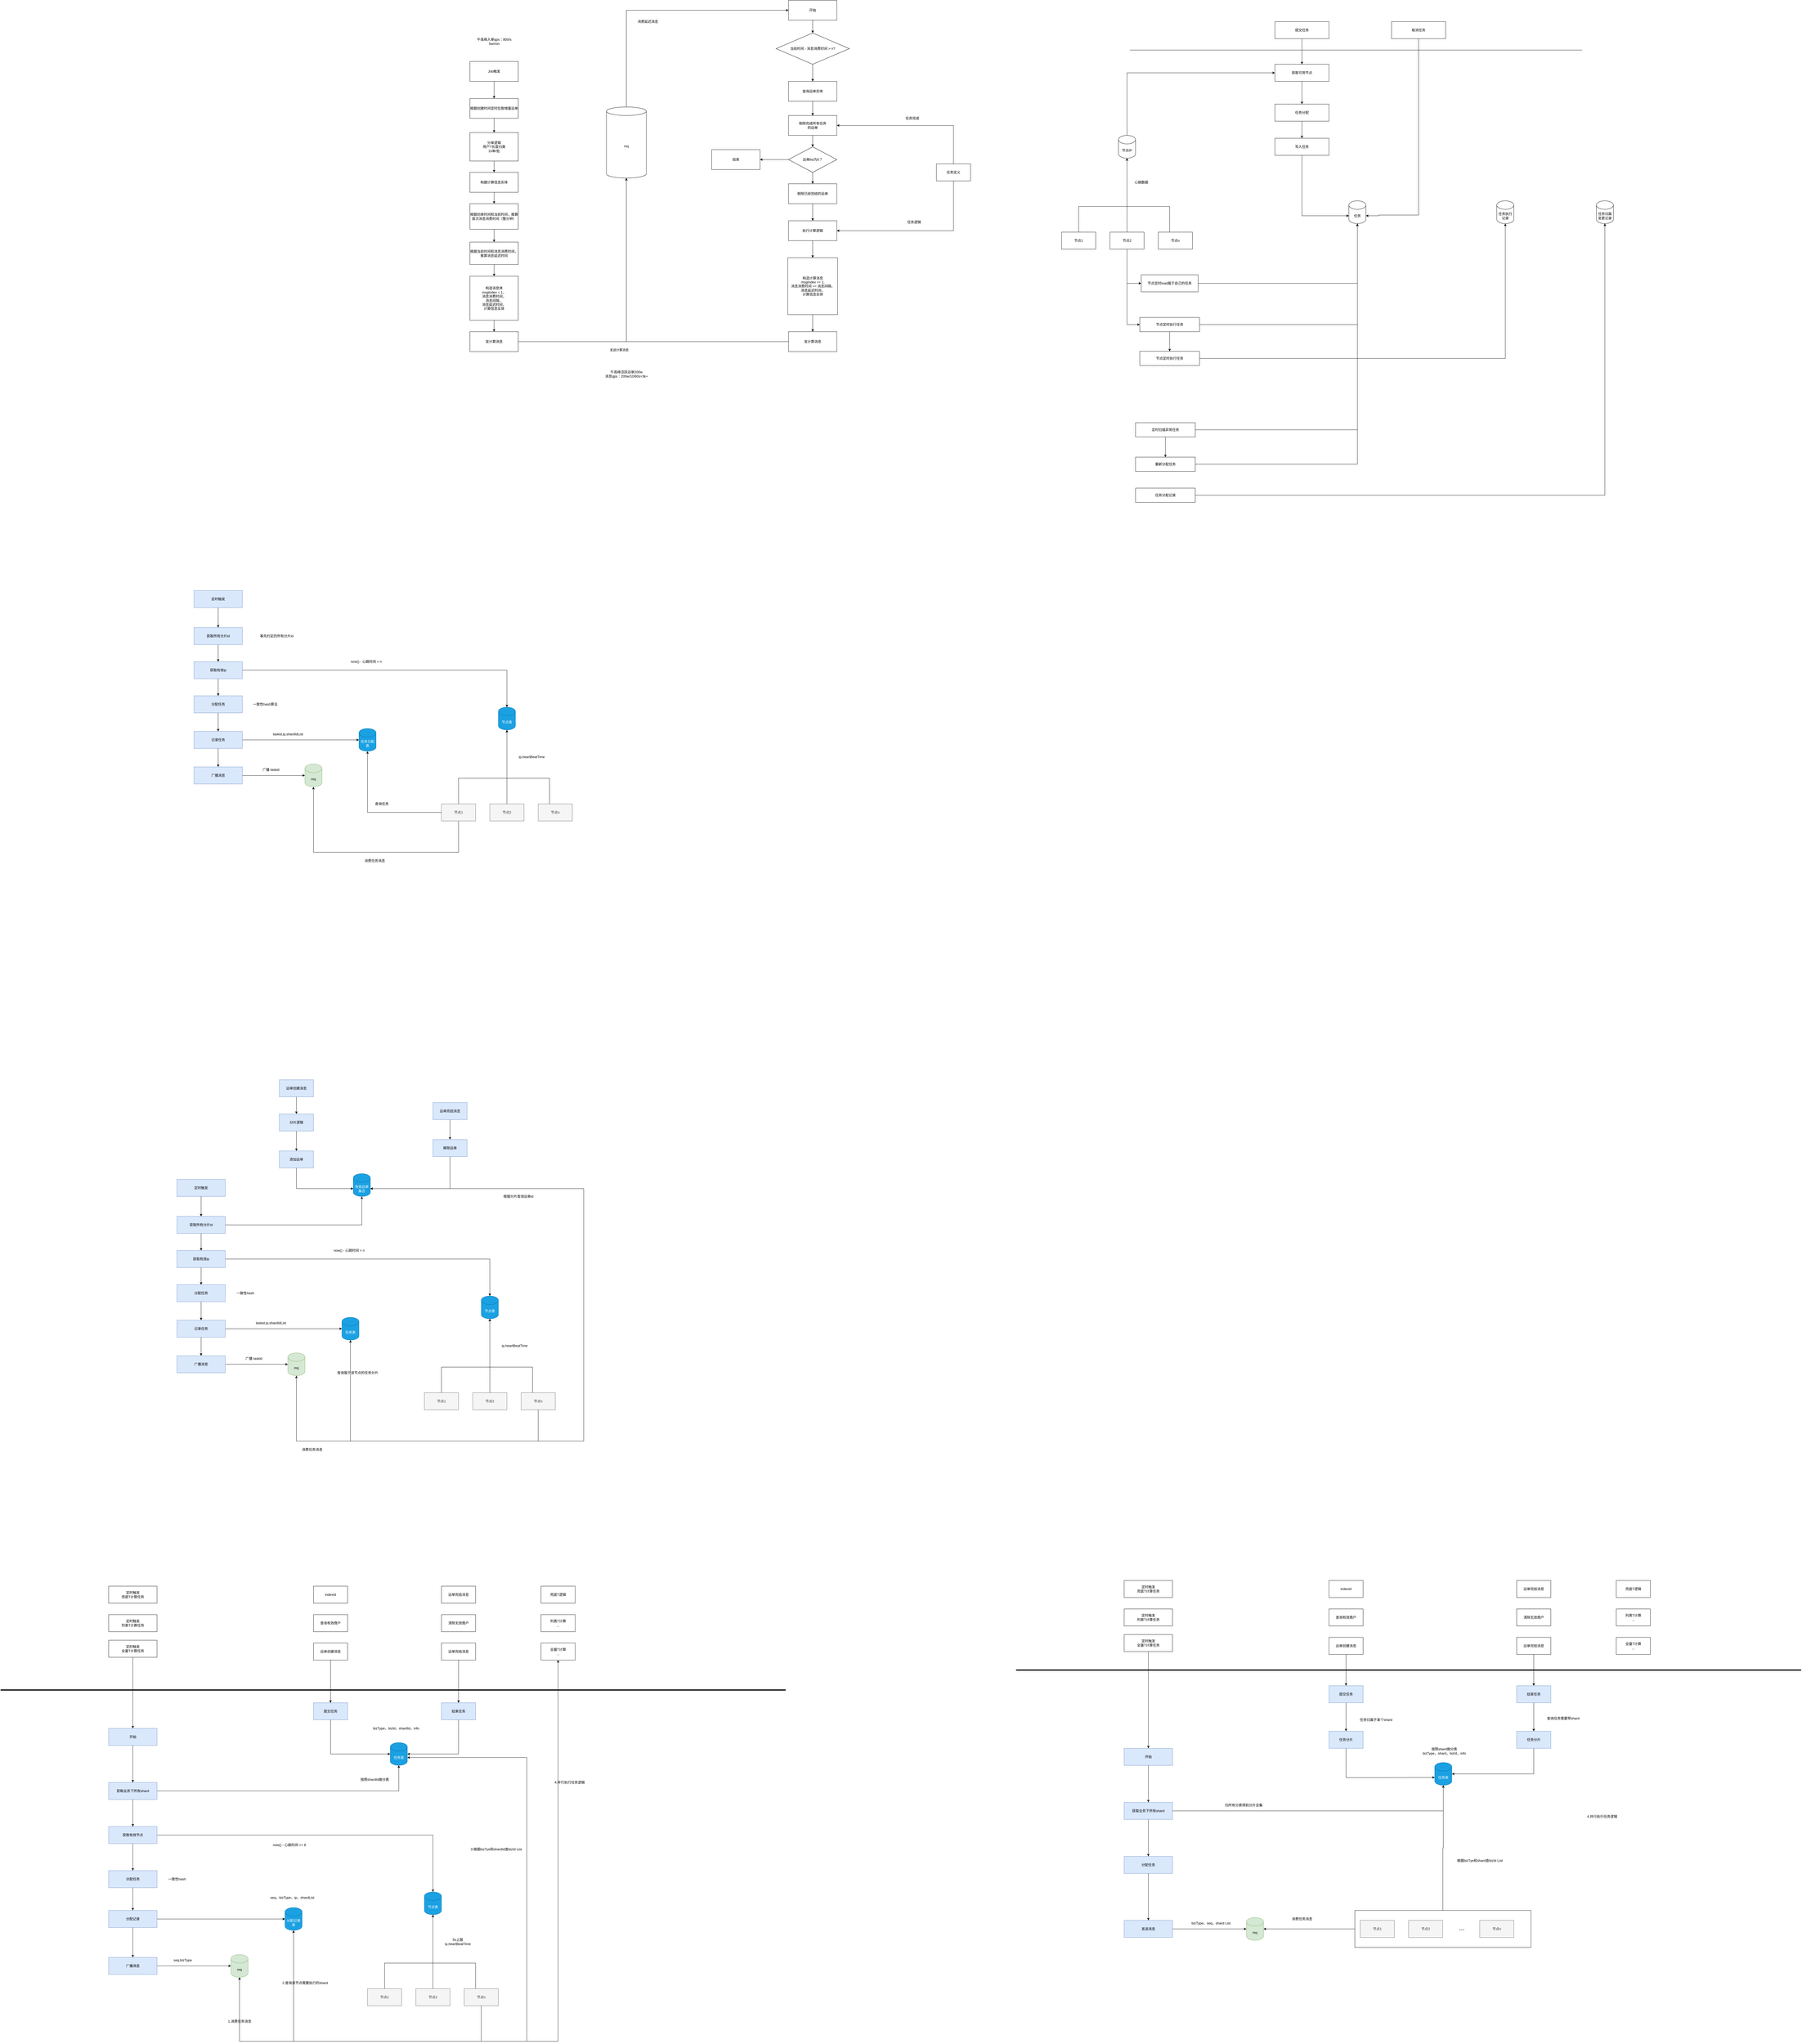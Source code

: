 <mxfile version="20.4.0" type="github">
  <diagram id="sV-Qj5nfXAAdDPfbrngv" name="第 1 页">
    <mxGraphModel dx="4565" dy="2135" grid="1" gridSize="10" guides="1" tooltips="1" connect="1" arrows="1" fold="1" page="1" pageScale="1" pageWidth="827" pageHeight="1169" math="0" shadow="0">
      <root>
        <mxCell id="0" />
        <mxCell id="1" parent="0" />
        <mxCell id="793zcuKizU2P_WvX81R6-72" style="edgeStyle=orthogonalEdgeStyle;rounded=0;orthogonalLoop=1;jettySize=auto;html=1;entryX=1;entryY=0.5;entryDx=0;entryDy=0;entryPerimeter=0;" edge="1" parent="1" source="793zcuKizU2P_WvX81R6-68" target="793zcuKizU2P_WvX81R6-35">
          <mxGeometry relative="1" as="geometry" />
        </mxCell>
        <mxCell id="793zcuKizU2P_WvX81R6-74" style="edgeStyle=orthogonalEdgeStyle;rounded=0;orthogonalLoop=1;jettySize=auto;html=1;entryX=0.5;entryY=1;entryDx=0;entryDy=0;entryPerimeter=0;" edge="1" parent="1" source="793zcuKizU2P_WvX81R6-68" target="793zcuKizU2P_WvX81R6-2">
          <mxGeometry relative="1" as="geometry">
            <mxPoint x="2710" y="6240" as="targetPoint" />
          </mxGeometry>
        </mxCell>
        <mxCell id="793zcuKizU2P_WvX81R6-68" value="" style="whiteSpace=wrap;html=1;" vertex="1" parent="1">
          <mxGeometry x="2481" y="6540" width="619" height="130" as="geometry" />
        </mxCell>
        <mxCell id="Lbsl9DkZRLSIf5Nhq8Jv-45" value="" style="edgeStyle=orthogonalEdgeStyle;rounded=0;orthogonalLoop=1;jettySize=auto;html=1;" parent="1" source="Lbsl9DkZRLSIf5Nhq8Jv-3" target="Lbsl9DkZRLSIf5Nhq8Jv-31" edge="1">
          <mxGeometry relative="1" as="geometry" />
        </mxCell>
        <mxCell id="Lbsl9DkZRLSIf5Nhq8Jv-3" value="构造消息体&lt;br&gt;msgIndex = 1，&lt;br&gt;消息消费时间，&lt;br&gt;消息间隔，&lt;br&gt;消息延迟时间，&lt;br&gt;计算信息实体" style="whiteSpace=wrap;html=1;" parent="1" vertex="1">
          <mxGeometry x="-630" y="795" width="170" height="155" as="geometry" />
        </mxCell>
        <mxCell id="Lbsl9DkZRLSIf5Nhq8Jv-43" value="" style="edgeStyle=orthogonalEdgeStyle;rounded=0;orthogonalLoop=1;jettySize=auto;html=1;" parent="1" source="Lbsl9DkZRLSIf5Nhq8Jv-7" target="Lbsl9DkZRLSIf5Nhq8Jv-8" edge="1">
          <mxGeometry relative="1" as="geometry" />
        </mxCell>
        <mxCell id="Lbsl9DkZRLSIf5Nhq8Jv-7" value="根据创单时间和当前时间，推算首次消息消费时间（整分钟）" style="whiteSpace=wrap;html=1;" parent="1" vertex="1">
          <mxGeometry x="-630" y="540" width="170" height="90" as="geometry" />
        </mxCell>
        <mxCell id="Lbsl9DkZRLSIf5Nhq8Jv-44" value="" style="edgeStyle=orthogonalEdgeStyle;rounded=0;orthogonalLoop=1;jettySize=auto;html=1;" parent="1" source="Lbsl9DkZRLSIf5Nhq8Jv-8" target="Lbsl9DkZRLSIf5Nhq8Jv-3" edge="1">
          <mxGeometry relative="1" as="geometry" />
        </mxCell>
        <mxCell id="Lbsl9DkZRLSIf5Nhq8Jv-8" value="根据当前时间和消息消费时间，&lt;br&gt;推算消息延迟时间" style="whiteSpace=wrap;html=1;" parent="1" vertex="1">
          <mxGeometry x="-630" y="675" width="170" height="79" as="geometry" />
        </mxCell>
        <mxCell id="Lbsl9DkZRLSIf5Nhq8Jv-42" value="" style="edgeStyle=orthogonalEdgeStyle;rounded=0;orthogonalLoop=1;jettySize=auto;html=1;" parent="1" source="Lbsl9DkZRLSIf5Nhq8Jv-9" target="Lbsl9DkZRLSIf5Nhq8Jv-7" edge="1">
          <mxGeometry relative="1" as="geometry" />
        </mxCell>
        <mxCell id="Lbsl9DkZRLSIf5Nhq8Jv-9" value="构建计算信息实体" style="whiteSpace=wrap;html=1;" parent="1" vertex="1">
          <mxGeometry x="-630" y="430" width="170" height="70" as="geometry" />
        </mxCell>
        <mxCell id="Lbsl9DkZRLSIf5Nhq8Jv-52" value="" style="edgeStyle=orthogonalEdgeStyle;rounded=0;orthogonalLoop=1;jettySize=auto;html=1;" parent="1" source="Lbsl9DkZRLSIf5Nhq8Jv-12" target="Lbsl9DkZRLSIf5Nhq8Jv-14" edge="1">
          <mxGeometry relative="1" as="geometry" />
        </mxCell>
        <mxCell id="Lbsl9DkZRLSIf5Nhq8Jv-12" value="查询运单实体" style="whiteSpace=wrap;html=1;" parent="1" vertex="1">
          <mxGeometry x="490" y="110" width="170" height="70" as="geometry" />
        </mxCell>
        <mxCell id="Lbsl9DkZRLSIf5Nhq8Jv-41" value="" style="edgeStyle=orthogonalEdgeStyle;rounded=0;orthogonalLoop=1;jettySize=auto;html=1;" parent="1" source="Lbsl9DkZRLSIf5Nhq8Jv-13" target="Lbsl9DkZRLSIf5Nhq8Jv-9" edge="1">
          <mxGeometry relative="1" as="geometry" />
        </mxCell>
        <mxCell id="Lbsl9DkZRLSIf5Nhq8Jv-13" value="分单逻辑&lt;br&gt;用户T长度归类&lt;br&gt;10单/批" style="whiteSpace=wrap;html=1;" parent="1" vertex="1">
          <mxGeometry x="-630" y="290" width="170" height="100" as="geometry" />
        </mxCell>
        <mxCell id="Lbsl9DkZRLSIf5Nhq8Jv-53" value="" style="edgeStyle=orthogonalEdgeStyle;rounded=0;orthogonalLoop=1;jettySize=auto;html=1;" parent="1" source="Lbsl9DkZRLSIf5Nhq8Jv-14" target="Lbsl9DkZRLSIf5Nhq8Jv-16" edge="1">
          <mxGeometry relative="1" as="geometry" />
        </mxCell>
        <mxCell id="Lbsl9DkZRLSIf5Nhq8Jv-14" value="剔除完成所有任务&lt;br&gt;的运单" style="whiteSpace=wrap;html=1;" parent="1" vertex="1">
          <mxGeometry x="490" y="230" width="170" height="70" as="geometry" />
        </mxCell>
        <mxCell id="Lbsl9DkZRLSIf5Nhq8Jv-28" style="edgeStyle=orthogonalEdgeStyle;rounded=0;orthogonalLoop=1;jettySize=auto;html=1;" parent="1" source="Lbsl9DkZRLSIf5Nhq8Jv-16" target="Lbsl9DkZRLSIf5Nhq8Jv-19" edge="1">
          <mxGeometry relative="1" as="geometry" />
        </mxCell>
        <mxCell id="Lbsl9DkZRLSIf5Nhq8Jv-54" value="" style="edgeStyle=orthogonalEdgeStyle;rounded=0;orthogonalLoop=1;jettySize=auto;html=1;" parent="1" source="Lbsl9DkZRLSIf5Nhq8Jv-16" target="Lbsl9DkZRLSIf5Nhq8Jv-17" edge="1">
          <mxGeometry relative="1" as="geometry" />
        </mxCell>
        <mxCell id="Lbsl9DkZRLSIf5Nhq8Jv-16" value="运单list为0？" style="rhombus;whiteSpace=wrap;html=1;" parent="1" vertex="1">
          <mxGeometry x="490" y="340" width="170" height="90" as="geometry" />
        </mxCell>
        <mxCell id="Lbsl9DkZRLSIf5Nhq8Jv-55" value="" style="edgeStyle=orthogonalEdgeStyle;rounded=0;orthogonalLoop=1;jettySize=auto;html=1;" parent="1" source="Lbsl9DkZRLSIf5Nhq8Jv-17" target="Lbsl9DkZRLSIf5Nhq8Jv-20" edge="1">
          <mxGeometry relative="1" as="geometry" />
        </mxCell>
        <mxCell id="Lbsl9DkZRLSIf5Nhq8Jv-17" value="剔除已经完结的运单" style="whiteSpace=wrap;html=1;" parent="1" vertex="1">
          <mxGeometry x="490" y="470" width="170" height="70" as="geometry" />
        </mxCell>
        <mxCell id="Lbsl9DkZRLSIf5Nhq8Jv-19" value="结束" style="whiteSpace=wrap;html=1;" parent="1" vertex="1">
          <mxGeometry x="220" y="350" width="170" height="70" as="geometry" />
        </mxCell>
        <mxCell id="Lbsl9DkZRLSIf5Nhq8Jv-56" value="" style="edgeStyle=orthogonalEdgeStyle;rounded=0;orthogonalLoop=1;jettySize=auto;html=1;" parent="1" source="Lbsl9DkZRLSIf5Nhq8Jv-20" target="Lbsl9DkZRLSIf5Nhq8Jv-21" edge="1">
          <mxGeometry relative="1" as="geometry" />
        </mxCell>
        <mxCell id="Lbsl9DkZRLSIf5Nhq8Jv-20" value="执行计算逻辑" style="whiteSpace=wrap;html=1;" parent="1" vertex="1">
          <mxGeometry x="490" y="600" width="170" height="70" as="geometry" />
        </mxCell>
        <mxCell id="Lbsl9DkZRLSIf5Nhq8Jv-57" value="" style="edgeStyle=orthogonalEdgeStyle;rounded=0;orthogonalLoop=1;jettySize=auto;html=1;" parent="1" source="Lbsl9DkZRLSIf5Nhq8Jv-21" target="Lbsl9DkZRLSIf5Nhq8Jv-32" edge="1">
          <mxGeometry relative="1" as="geometry" />
        </mxCell>
        <mxCell id="Lbsl9DkZRLSIf5Nhq8Jv-21" value="构造计算消息&lt;br&gt;msgIndex += 1,&lt;br&gt;消息消费时间 += 消息间隔，&lt;br&gt;消息延迟时间，&lt;br&gt;计算信息实体" style="whiteSpace=wrap;html=1;" parent="1" vertex="1">
          <mxGeometry x="487.5" y="730" width="175" height="200" as="geometry" />
        </mxCell>
        <mxCell id="Lbsl9DkZRLSIf5Nhq8Jv-51" value="" style="edgeStyle=orthogonalEdgeStyle;rounded=0;orthogonalLoop=1;jettySize=auto;html=1;" parent="1" source="Lbsl9DkZRLSIf5Nhq8Jv-24" target="Lbsl9DkZRLSIf5Nhq8Jv-12" edge="1">
          <mxGeometry relative="1" as="geometry" />
        </mxCell>
        <mxCell id="Lbsl9DkZRLSIf5Nhq8Jv-24" value="当前时间 - 消息消费时间 &amp;gt; n?" style="rhombus;whiteSpace=wrap;html=1;" parent="1" vertex="1">
          <mxGeometry x="446.25" y="-60" width="257.5" height="110" as="geometry" />
        </mxCell>
        <mxCell id="Lbsl9DkZRLSIf5Nhq8Jv-50" value="" style="edgeStyle=orthogonalEdgeStyle;rounded=0;orthogonalLoop=1;jettySize=auto;html=1;" parent="1" source="Lbsl9DkZRLSIf5Nhq8Jv-25" target="Lbsl9DkZRLSIf5Nhq8Jv-24" edge="1">
          <mxGeometry relative="1" as="geometry" />
        </mxCell>
        <mxCell id="Lbsl9DkZRLSIf5Nhq8Jv-25" value="开始" style="whiteSpace=wrap;html=1;" parent="1" vertex="1">
          <mxGeometry x="490" y="-175" width="170" height="70" as="geometry" />
        </mxCell>
        <mxCell id="Lbsl9DkZRLSIf5Nhq8Jv-64" style="edgeStyle=orthogonalEdgeStyle;rounded=0;orthogonalLoop=1;jettySize=auto;html=1;entryX=0;entryY=0.5;entryDx=0;entryDy=0;" parent="1" source="Lbsl9DkZRLSIf5Nhq8Jv-29" target="Lbsl9DkZRLSIf5Nhq8Jv-25" edge="1">
          <mxGeometry relative="1" as="geometry">
            <Array as="points">
              <mxPoint x="-80" y="-140" />
            </Array>
          </mxGeometry>
        </mxCell>
        <mxCell id="Lbsl9DkZRLSIf5Nhq8Jv-29" value="mq" style="shape=cylinder3;whiteSpace=wrap;html=1;boundedLbl=1;backgroundOutline=1;size=15;" parent="1" vertex="1">
          <mxGeometry x="-150" y="200" width="140" height="250" as="geometry" />
        </mxCell>
        <mxCell id="Lbsl9DkZRLSIf5Nhq8Jv-46" style="edgeStyle=orthogonalEdgeStyle;rounded=0;orthogonalLoop=1;jettySize=auto;html=1;entryX=0.5;entryY=1;entryDx=0;entryDy=0;entryPerimeter=0;" parent="1" source="Lbsl9DkZRLSIf5Nhq8Jv-31" target="Lbsl9DkZRLSIf5Nhq8Jv-29" edge="1">
          <mxGeometry relative="1" as="geometry" />
        </mxCell>
        <mxCell id="Lbsl9DkZRLSIf5Nhq8Jv-31" value="发计算消息" style="whiteSpace=wrap;html=1;" parent="1" vertex="1">
          <mxGeometry x="-630" y="990" width="170" height="70" as="geometry" />
        </mxCell>
        <mxCell id="Lbsl9DkZRLSIf5Nhq8Jv-33" style="edgeStyle=orthogonalEdgeStyle;rounded=0;orthogonalLoop=1;jettySize=auto;html=1;entryX=0.5;entryY=1;entryDx=0;entryDy=0;entryPerimeter=0;" parent="1" source="Lbsl9DkZRLSIf5Nhq8Jv-32" target="Lbsl9DkZRLSIf5Nhq8Jv-29" edge="1">
          <mxGeometry relative="1" as="geometry" />
        </mxCell>
        <mxCell id="Lbsl9DkZRLSIf5Nhq8Jv-32" value="发计算消息" style="whiteSpace=wrap;html=1;" parent="1" vertex="1">
          <mxGeometry x="490" y="990" width="170" height="70" as="geometry" />
        </mxCell>
        <mxCell id="Lbsl9DkZRLSIf5Nhq8Jv-40" value="" style="edgeStyle=orthogonalEdgeStyle;rounded=0;orthogonalLoop=1;jettySize=auto;html=1;" parent="1" source="Lbsl9DkZRLSIf5Nhq8Jv-38" target="Lbsl9DkZRLSIf5Nhq8Jv-13" edge="1">
          <mxGeometry relative="1" as="geometry" />
        </mxCell>
        <mxCell id="Lbsl9DkZRLSIf5Nhq8Jv-38" value="根据创建时间定时拉取增量运单" style="whiteSpace=wrap;html=1;" parent="1" vertex="1">
          <mxGeometry x="-630" y="170" width="170" height="70" as="geometry" />
        </mxCell>
        <mxCell id="Lbsl9DkZRLSIf5Nhq8Jv-49" value="" style="edgeStyle=orthogonalEdgeStyle;rounded=0;orthogonalLoop=1;jettySize=auto;html=1;" parent="1" source="Lbsl9DkZRLSIf5Nhq8Jv-48" target="Lbsl9DkZRLSIf5Nhq8Jv-38" edge="1">
          <mxGeometry relative="1" as="geometry" />
        </mxCell>
        <mxCell id="Lbsl9DkZRLSIf5Nhq8Jv-48" value="Job触发" style="whiteSpace=wrap;html=1;" parent="1" vertex="1">
          <mxGeometry x="-630" y="40" width="170" height="70" as="geometry" />
        </mxCell>
        <mxCell id="Lbsl9DkZRLSIf5Nhq8Jv-63" value="消费延迟消息" style="text;html=1;align=center;verticalAlign=middle;resizable=0;points=[];autosize=1;strokeColor=none;fillColor=none;" parent="1" vertex="1">
          <mxGeometry x="-70" y="-120" width="130" height="40" as="geometry" />
        </mxCell>
        <mxCell id="Lbsl9DkZRLSIf5Nhq8Jv-65" value="&lt;meta charset=&quot;utf-8&quot;&gt;&lt;span style=&quot;color: rgb(0, 0, 0); font-family: Helvetica; font-size: 11px; font-style: normal; font-variant-ligatures: normal; font-variant-caps: normal; font-weight: 400; letter-spacing: normal; orphans: 2; text-align: center; text-indent: 0px; text-transform: none; widows: 2; word-spacing: 0px; -webkit-text-stroke-width: 0px; background-color: rgb(255, 255, 255); text-decoration-thickness: initial; text-decoration-style: initial; text-decoration-color: initial; float: none; display: inline !important;&quot;&gt;发送计算消息&lt;/span&gt;" style="text;whiteSpace=wrap;html=1;" parent="1" vertex="1">
          <mxGeometry x="-140" y="1040" width="140" height="50" as="geometry" />
        </mxCell>
        <mxCell id="Lbsl9DkZRLSIf5Nhq8Jv-80" style="edgeStyle=orthogonalEdgeStyle;rounded=0;orthogonalLoop=1;jettySize=auto;html=1;entryX=1;entryY=0.5;entryDx=0;entryDy=0;" parent="1" source="Lbsl9DkZRLSIf5Nhq8Jv-72" target="Lbsl9DkZRLSIf5Nhq8Jv-20" edge="1">
          <mxGeometry relative="1" as="geometry">
            <Array as="points">
              <mxPoint x="1070" y="635" />
            </Array>
          </mxGeometry>
        </mxCell>
        <mxCell id="Lbsl9DkZRLSIf5Nhq8Jv-81" style="edgeStyle=orthogonalEdgeStyle;rounded=0;orthogonalLoop=1;jettySize=auto;html=1;entryX=1;entryY=0.5;entryDx=0;entryDy=0;" parent="1" source="Lbsl9DkZRLSIf5Nhq8Jv-72" target="Lbsl9DkZRLSIf5Nhq8Jv-14" edge="1">
          <mxGeometry relative="1" as="geometry">
            <Array as="points">
              <mxPoint x="1070" y="265" />
            </Array>
          </mxGeometry>
        </mxCell>
        <mxCell id="Lbsl9DkZRLSIf5Nhq8Jv-72" value="任务定义" style="whiteSpace=wrap;html=1;" parent="1" vertex="1">
          <mxGeometry x="1010" y="400" width="120" height="60" as="geometry" />
        </mxCell>
        <mxCell id="Lbsl9DkZRLSIf5Nhq8Jv-75" value="任务完成" style="text;html=1;align=center;verticalAlign=middle;resizable=0;points=[];autosize=1;strokeColor=none;fillColor=none;" parent="1" vertex="1">
          <mxGeometry x="875" y="220" width="100" height="40" as="geometry" />
        </mxCell>
        <mxCell id="Lbsl9DkZRLSIf5Nhq8Jv-77" value="任务逻辑" style="text;html=1;align=center;verticalAlign=middle;resizable=0;points=[];autosize=1;strokeColor=none;fillColor=none;" parent="1" vertex="1">
          <mxGeometry x="881" y="585" width="100" height="40" as="geometry" />
        </mxCell>
        <mxCell id="Lbsl9DkZRLSIf5Nhq8Jv-82" value="午高峰入单qps：800/s&lt;br&gt;5w/min" style="text;html=1;align=center;verticalAlign=middle;resizable=0;points=[];autosize=1;strokeColor=none;fillColor=none;" parent="1" vertex="1">
          <mxGeometry x="-645" y="-60" width="200" height="60" as="geometry" />
        </mxCell>
        <mxCell id="Lbsl9DkZRLSIf5Nhq8Jv-83" value="午高峰活跃运单200w&lt;br&gt;消息qps：200w/10/60s=3k+" style="text;html=1;align=center;verticalAlign=middle;resizable=0;points=[];autosize=1;strokeColor=none;fillColor=none;" parent="1" vertex="1">
          <mxGeometry x="-205" y="1109" width="250" height="60" as="geometry" />
        </mxCell>
        <mxCell id="Lbsl9DkZRLSIf5Nhq8Jv-104" value="" style="edgeStyle=orthogonalEdgeStyle;rounded=0;orthogonalLoop=1;jettySize=auto;html=1;" parent="1" source="Lbsl9DkZRLSIf5Nhq8Jv-85" target="Lbsl9DkZRLSIf5Nhq8Jv-101" edge="1">
          <mxGeometry relative="1" as="geometry" />
        </mxCell>
        <mxCell id="Lbsl9DkZRLSIf5Nhq8Jv-85" value="提交任务" style="whiteSpace=wrap;html=1;" parent="1" vertex="1">
          <mxGeometry x="2200" y="-100" width="190" height="60" as="geometry" />
        </mxCell>
        <mxCell id="Lbsl9DkZRLSIf5Nhq8Jv-87" value="" style="endArrow=none;html=1;rounded=0;fontStyle=0" parent="1" edge="1">
          <mxGeometry width="50" height="50" relative="1" as="geometry">
            <mxPoint x="1690" as="sourcePoint" />
            <mxPoint x="3280" as="targetPoint" />
          </mxGeometry>
        </mxCell>
        <mxCell id="Lbsl9DkZRLSIf5Nhq8Jv-118" style="edgeStyle=orthogonalEdgeStyle;rounded=0;orthogonalLoop=1;jettySize=auto;html=1;entryX=1;entryY=0;entryDx=0;entryDy=52.5;entryPerimeter=0;" parent="1" source="Lbsl9DkZRLSIf5Nhq8Jv-88" target="Lbsl9DkZRLSIf5Nhq8Jv-110" edge="1">
          <mxGeometry relative="1" as="geometry">
            <Array as="points">
              <mxPoint x="2705" y="580" />
              <mxPoint x="2565" y="580" />
              <mxPoint x="2565" y="583" />
            </Array>
          </mxGeometry>
        </mxCell>
        <mxCell id="Lbsl9DkZRLSIf5Nhq8Jv-88" value="取消任务" style="whiteSpace=wrap;html=1;" parent="1" vertex="1">
          <mxGeometry x="2610" y="-100" width="190" height="60" as="geometry" />
        </mxCell>
        <mxCell id="Lbsl9DkZRLSIf5Nhq8Jv-103" style="edgeStyle=orthogonalEdgeStyle;rounded=0;orthogonalLoop=1;jettySize=auto;html=1;entryX=0;entryY=0.5;entryDx=0;entryDy=0;" parent="1" source="Lbsl9DkZRLSIf5Nhq8Jv-91" target="Lbsl9DkZRLSIf5Nhq8Jv-101" edge="1">
          <mxGeometry relative="1" as="geometry">
            <Array as="points">
              <mxPoint x="1680" y="80" />
            </Array>
          </mxGeometry>
        </mxCell>
        <mxCell id="Lbsl9DkZRLSIf5Nhq8Jv-91" value="节点IP" style="shape=cylinder3;whiteSpace=wrap;html=1;boundedLbl=1;backgroundOutline=1;size=15;" parent="1" vertex="1">
          <mxGeometry x="1650" y="300" width="60" height="80" as="geometry" />
        </mxCell>
        <mxCell id="Lbsl9DkZRLSIf5Nhq8Jv-109" style="edgeStyle=orthogonalEdgeStyle;rounded=0;orthogonalLoop=1;jettySize=auto;html=1;entryX=0.5;entryY=1;entryDx=0;entryDy=0;entryPerimeter=0;" parent="1" source="Lbsl9DkZRLSIf5Nhq8Jv-92" target="Lbsl9DkZRLSIf5Nhq8Jv-91" edge="1">
          <mxGeometry relative="1" as="geometry">
            <Array as="points">
              <mxPoint x="1510" y="550" />
              <mxPoint x="1680" y="550" />
            </Array>
          </mxGeometry>
        </mxCell>
        <mxCell id="Lbsl9DkZRLSIf5Nhq8Jv-92" value="节点1" style="rounded=0;whiteSpace=wrap;html=1;" parent="1" vertex="1">
          <mxGeometry x="1450" y="640" width="120" height="60" as="geometry" />
        </mxCell>
        <mxCell id="Lbsl9DkZRLSIf5Nhq8Jv-96" style="edgeStyle=orthogonalEdgeStyle;rounded=0;orthogonalLoop=1;jettySize=auto;html=1;" parent="1" source="Lbsl9DkZRLSIf5Nhq8Jv-93" target="Lbsl9DkZRLSIf5Nhq8Jv-91" edge="1">
          <mxGeometry relative="1" as="geometry">
            <Array as="points">
              <mxPoint x="1680" y="580" />
              <mxPoint x="1680" y="580" />
            </Array>
          </mxGeometry>
        </mxCell>
        <mxCell id="Lbsl9DkZRLSIf5Nhq8Jv-133" style="edgeStyle=orthogonalEdgeStyle;rounded=0;orthogonalLoop=1;jettySize=auto;html=1;entryX=0;entryY=0.5;entryDx=0;entryDy=0;" parent="1" source="Lbsl9DkZRLSIf5Nhq8Jv-93" target="Lbsl9DkZRLSIf5Nhq8Jv-119" edge="1">
          <mxGeometry relative="1" as="geometry" />
        </mxCell>
        <mxCell id="Lbsl9DkZRLSIf5Nhq8Jv-134" style="edgeStyle=orthogonalEdgeStyle;rounded=0;orthogonalLoop=1;jettySize=auto;html=1;entryX=0;entryY=0.5;entryDx=0;entryDy=0;" parent="1" source="Lbsl9DkZRLSIf5Nhq8Jv-93" target="Lbsl9DkZRLSIf5Nhq8Jv-121" edge="1">
          <mxGeometry relative="1" as="geometry" />
        </mxCell>
        <mxCell id="Lbsl9DkZRLSIf5Nhq8Jv-93" value="节点2" style="rounded=0;whiteSpace=wrap;html=1;" parent="1" vertex="1">
          <mxGeometry x="1620" y="640" width="120" height="60" as="geometry" />
        </mxCell>
        <mxCell id="Lbsl9DkZRLSIf5Nhq8Jv-97" style="edgeStyle=orthogonalEdgeStyle;rounded=0;orthogonalLoop=1;jettySize=auto;html=1;entryX=0.5;entryY=1;entryDx=0;entryDy=0;entryPerimeter=0;" parent="1" source="Lbsl9DkZRLSIf5Nhq8Jv-94" target="Lbsl9DkZRLSIf5Nhq8Jv-91" edge="1">
          <mxGeometry relative="1" as="geometry">
            <Array as="points">
              <mxPoint x="1830" y="550" />
              <mxPoint x="1680" y="550" />
            </Array>
          </mxGeometry>
        </mxCell>
        <mxCell id="Lbsl9DkZRLSIf5Nhq8Jv-94" value="节点n" style="rounded=0;whiteSpace=wrap;html=1;" parent="1" vertex="1">
          <mxGeometry x="1790" y="640" width="120" height="60" as="geometry" />
        </mxCell>
        <mxCell id="Lbsl9DkZRLSIf5Nhq8Jv-100" value="心跳数据" style="text;html=1;align=center;verticalAlign=middle;resizable=0;points=[];autosize=1;strokeColor=none;fillColor=none;" parent="1" vertex="1">
          <mxGeometry x="1680" y="445" width="100" height="40" as="geometry" />
        </mxCell>
        <mxCell id="Lbsl9DkZRLSIf5Nhq8Jv-107" value="" style="edgeStyle=orthogonalEdgeStyle;rounded=0;orthogonalLoop=1;jettySize=auto;html=1;" parent="1" source="Lbsl9DkZRLSIf5Nhq8Jv-101" target="Lbsl9DkZRLSIf5Nhq8Jv-106" edge="1">
          <mxGeometry relative="1" as="geometry" />
        </mxCell>
        <mxCell id="Lbsl9DkZRLSIf5Nhq8Jv-101" value="获取可用节点" style="whiteSpace=wrap;html=1;" parent="1" vertex="1">
          <mxGeometry x="2200" y="50" width="190" height="60" as="geometry" />
        </mxCell>
        <mxCell id="Lbsl9DkZRLSIf5Nhq8Jv-112" value="" style="edgeStyle=orthogonalEdgeStyle;rounded=0;orthogonalLoop=1;jettySize=auto;html=1;" parent="1" source="Lbsl9DkZRLSIf5Nhq8Jv-106" target="Lbsl9DkZRLSIf5Nhq8Jv-111" edge="1">
          <mxGeometry relative="1" as="geometry" />
        </mxCell>
        <mxCell id="Lbsl9DkZRLSIf5Nhq8Jv-106" value="任务分配" style="whiteSpace=wrap;html=1;" parent="1" vertex="1">
          <mxGeometry x="2200" y="190" width="190" height="60" as="geometry" />
        </mxCell>
        <mxCell id="Lbsl9DkZRLSIf5Nhq8Jv-110" value="任务" style="shape=cylinder3;whiteSpace=wrap;html=1;boundedLbl=1;backgroundOutline=1;size=15;" parent="1" vertex="1">
          <mxGeometry x="2460" y="530" width="60" height="80" as="geometry" />
        </mxCell>
        <mxCell id="Lbsl9DkZRLSIf5Nhq8Jv-116" style="edgeStyle=orthogonalEdgeStyle;rounded=0;orthogonalLoop=1;jettySize=auto;html=1;entryX=0;entryY=0;entryDx=0;entryDy=52.5;entryPerimeter=0;" parent="1" source="Lbsl9DkZRLSIf5Nhq8Jv-111" target="Lbsl9DkZRLSIf5Nhq8Jv-110" edge="1">
          <mxGeometry relative="1" as="geometry">
            <Array as="points">
              <mxPoint x="2295" y="583" />
            </Array>
          </mxGeometry>
        </mxCell>
        <mxCell id="Lbsl9DkZRLSIf5Nhq8Jv-111" value="写入任务" style="whiteSpace=wrap;html=1;" parent="1" vertex="1">
          <mxGeometry x="2200" y="310" width="190" height="60" as="geometry" />
        </mxCell>
        <mxCell id="Lbsl9DkZRLSIf5Nhq8Jv-123" style="edgeStyle=orthogonalEdgeStyle;rounded=0;orthogonalLoop=1;jettySize=auto;html=1;entryX=0.5;entryY=1;entryDx=0;entryDy=0;entryPerimeter=0;" parent="1" source="Lbsl9DkZRLSIf5Nhq8Jv-119" target="Lbsl9DkZRLSIf5Nhq8Jv-110" edge="1">
          <mxGeometry relative="1" as="geometry" />
        </mxCell>
        <mxCell id="Lbsl9DkZRLSIf5Nhq8Jv-119" value="节点定时load属于自己的任务" style="whiteSpace=wrap;html=1;" parent="1" vertex="1">
          <mxGeometry x="1730" y="790" width="200" height="60" as="geometry" />
        </mxCell>
        <mxCell id="Lbsl9DkZRLSIf5Nhq8Jv-124" style="edgeStyle=orthogonalEdgeStyle;rounded=0;orthogonalLoop=1;jettySize=auto;html=1;entryX=0.5;entryY=1;entryDx=0;entryDy=0;entryPerimeter=0;" parent="1" source="Lbsl9DkZRLSIf5Nhq8Jv-121" target="Lbsl9DkZRLSIf5Nhq8Jv-110" edge="1">
          <mxGeometry relative="1" as="geometry" />
        </mxCell>
        <mxCell id="Lbsl9DkZRLSIf5Nhq8Jv-143" value="" style="edgeStyle=orthogonalEdgeStyle;rounded=0;orthogonalLoop=1;jettySize=auto;html=1;" parent="1" source="Lbsl9DkZRLSIf5Nhq8Jv-121" target="Lbsl9DkZRLSIf5Nhq8Jv-142" edge="1">
          <mxGeometry relative="1" as="geometry" />
        </mxCell>
        <mxCell id="Lbsl9DkZRLSIf5Nhq8Jv-121" value="节点定时执行任务" style="whiteSpace=wrap;html=1;" parent="1" vertex="1">
          <mxGeometry x="1725" y="940" width="210" height="50" as="geometry" />
        </mxCell>
        <mxCell id="Lbsl9DkZRLSIf5Nhq8Jv-136" style="edgeStyle=orthogonalEdgeStyle;rounded=0;orthogonalLoop=1;jettySize=auto;html=1;entryX=0.5;entryY=1;entryDx=0;entryDy=0;entryPerimeter=0;" parent="1" source="Lbsl9DkZRLSIf5Nhq8Jv-135" target="Lbsl9DkZRLSIf5Nhq8Jv-110" edge="1">
          <mxGeometry relative="1" as="geometry" />
        </mxCell>
        <mxCell id="Lbsl9DkZRLSIf5Nhq8Jv-139" value="" style="edgeStyle=orthogonalEdgeStyle;rounded=0;orthogonalLoop=1;jettySize=auto;html=1;" parent="1" source="Lbsl9DkZRLSIf5Nhq8Jv-135" target="Lbsl9DkZRLSIf5Nhq8Jv-137" edge="1">
          <mxGeometry relative="1" as="geometry" />
        </mxCell>
        <mxCell id="Lbsl9DkZRLSIf5Nhq8Jv-135" value="定时扫描异常任务" style="whiteSpace=wrap;html=1;" parent="1" vertex="1">
          <mxGeometry x="1710" y="1310" width="210" height="50" as="geometry" />
        </mxCell>
        <mxCell id="Lbsl9DkZRLSIf5Nhq8Jv-140" style="edgeStyle=orthogonalEdgeStyle;rounded=0;orthogonalLoop=1;jettySize=auto;html=1;entryX=0.5;entryY=1;entryDx=0;entryDy=0;entryPerimeter=0;" parent="1" source="Lbsl9DkZRLSIf5Nhq8Jv-137" target="Lbsl9DkZRLSIf5Nhq8Jv-110" edge="1">
          <mxGeometry relative="1" as="geometry">
            <mxPoint x="2400" y="1480.0" as="targetPoint" />
          </mxGeometry>
        </mxCell>
        <mxCell id="Lbsl9DkZRLSIf5Nhq8Jv-137" value="重新分配任务" style="whiteSpace=wrap;html=1;" parent="1" vertex="1">
          <mxGeometry x="1710" y="1431" width="210" height="50" as="geometry" />
        </mxCell>
        <mxCell id="Lbsl9DkZRLSIf5Nhq8Jv-141" value="任务执行记录" style="shape=cylinder3;whiteSpace=wrap;html=1;boundedLbl=1;backgroundOutline=1;size=15;" parent="1" vertex="1">
          <mxGeometry x="2980" y="530" width="60" height="80" as="geometry" />
        </mxCell>
        <mxCell id="Lbsl9DkZRLSIf5Nhq8Jv-144" style="edgeStyle=orthogonalEdgeStyle;rounded=0;orthogonalLoop=1;jettySize=auto;html=1;entryX=0.5;entryY=1;entryDx=0;entryDy=0;entryPerimeter=0;" parent="1" source="Lbsl9DkZRLSIf5Nhq8Jv-142" target="Lbsl9DkZRLSIf5Nhq8Jv-141" edge="1">
          <mxGeometry relative="1" as="geometry" />
        </mxCell>
        <mxCell id="Lbsl9DkZRLSIf5Nhq8Jv-142" value="节点定时执行任务" style="whiteSpace=wrap;html=1;" parent="1" vertex="1">
          <mxGeometry x="1725" y="1059" width="210" height="50" as="geometry" />
        </mxCell>
        <mxCell id="Lbsl9DkZRLSIf5Nhq8Jv-146" style="edgeStyle=orthogonalEdgeStyle;rounded=0;orthogonalLoop=1;jettySize=auto;html=1;entryX=0.5;entryY=1;entryDx=0;entryDy=0;entryPerimeter=0;" parent="1" source="Lbsl9DkZRLSIf5Nhq8Jv-145" target="Lbsl9DkZRLSIf5Nhq8Jv-147" edge="1">
          <mxGeometry relative="1" as="geometry">
            <mxPoint x="3366.0" y="620" as="targetPoint" />
          </mxGeometry>
        </mxCell>
        <mxCell id="Lbsl9DkZRLSIf5Nhq8Jv-145" value="任务分配记录" style="whiteSpace=wrap;html=1;" parent="1" vertex="1">
          <mxGeometry x="1710" y="1540" width="210" height="50" as="geometry" />
        </mxCell>
        <mxCell id="Lbsl9DkZRLSIf5Nhq8Jv-147" value="任务归属变更记录" style="shape=cylinder3;whiteSpace=wrap;html=1;boundedLbl=1;backgroundOutline=1;size=15;" parent="1" vertex="1">
          <mxGeometry x="3330" y="530" width="60" height="80" as="geometry" />
        </mxCell>
        <mxCell id="Lbsl9DkZRLSIf5Nhq8Jv-150" value="节点表" style="shape=cylinder3;whiteSpace=wrap;html=1;boundedLbl=1;backgroundOutline=1;size=15;fillColor=#1ba1e2;strokeColor=#006EAF;fontColor=#ffffff;" parent="1" vertex="1">
          <mxGeometry x="-530" y="2310" width="60" height="80" as="geometry" />
        </mxCell>
        <mxCell id="Lbsl9DkZRLSIf5Nhq8Jv-151" style="edgeStyle=orthogonalEdgeStyle;rounded=0;orthogonalLoop=1;jettySize=auto;html=1;entryX=0.5;entryY=1;entryDx=0;entryDy=0;entryPerimeter=0;" parent="1" source="Lbsl9DkZRLSIf5Nhq8Jv-152" target="Lbsl9DkZRLSIf5Nhq8Jv-150" edge="1">
          <mxGeometry relative="1" as="geometry">
            <Array as="points">
              <mxPoint x="-670" y="2560" />
              <mxPoint x="-500" y="2560" />
            </Array>
          </mxGeometry>
        </mxCell>
        <mxCell id="Lbsl9DkZRLSIf5Nhq8Jv-179" style="edgeStyle=orthogonalEdgeStyle;rounded=0;orthogonalLoop=1;jettySize=auto;html=1;entryX=0.5;entryY=1;entryDx=0;entryDy=0;entryPerimeter=0;" parent="1" source="Lbsl9DkZRLSIf5Nhq8Jv-152" target="Lbsl9DkZRLSIf5Nhq8Jv-165" edge="1">
          <mxGeometry relative="1" as="geometry" />
        </mxCell>
        <mxCell id="Lbsl9DkZRLSIf5Nhq8Jv-180" style="edgeStyle=orthogonalEdgeStyle;rounded=0;orthogonalLoop=1;jettySize=auto;html=1;entryX=0.5;entryY=1;entryDx=0;entryDy=0;entryPerimeter=0;" parent="1" source="Lbsl9DkZRLSIf5Nhq8Jv-152" target="Lbsl9DkZRLSIf5Nhq8Jv-168" edge="1">
          <mxGeometry relative="1" as="geometry">
            <Array as="points">
              <mxPoint x="-670" y="2820" />
              <mxPoint x="-1180" y="2820" />
            </Array>
          </mxGeometry>
        </mxCell>
        <mxCell id="Lbsl9DkZRLSIf5Nhq8Jv-152" value="节点1" style="rounded=0;whiteSpace=wrap;html=1;fillColor=#f5f5f5;fontColor=#333333;strokeColor=#666666;" parent="1" vertex="1">
          <mxGeometry x="-730" y="2650" width="120" height="60" as="geometry" />
        </mxCell>
        <mxCell id="Lbsl9DkZRLSIf5Nhq8Jv-153" style="edgeStyle=orthogonalEdgeStyle;rounded=0;orthogonalLoop=1;jettySize=auto;html=1;" parent="1" source="Lbsl9DkZRLSIf5Nhq8Jv-154" target="Lbsl9DkZRLSIf5Nhq8Jv-150" edge="1">
          <mxGeometry relative="1" as="geometry">
            <Array as="points">
              <mxPoint x="-500" y="2590" />
              <mxPoint x="-500" y="2590" />
            </Array>
          </mxGeometry>
        </mxCell>
        <mxCell id="Lbsl9DkZRLSIf5Nhq8Jv-154" value="节点2" style="rounded=0;whiteSpace=wrap;html=1;fillColor=#f5f5f5;fontColor=#333333;strokeColor=#666666;" parent="1" vertex="1">
          <mxGeometry x="-560" y="2650" width="120" height="60" as="geometry" />
        </mxCell>
        <mxCell id="Lbsl9DkZRLSIf5Nhq8Jv-155" style="edgeStyle=orthogonalEdgeStyle;rounded=0;orthogonalLoop=1;jettySize=auto;html=1;entryX=0.5;entryY=1;entryDx=0;entryDy=0;entryPerimeter=0;" parent="1" source="Lbsl9DkZRLSIf5Nhq8Jv-156" target="Lbsl9DkZRLSIf5Nhq8Jv-150" edge="1">
          <mxGeometry relative="1" as="geometry">
            <Array as="points">
              <mxPoint x="-350" y="2560" />
              <mxPoint x="-500" y="2560" />
            </Array>
          </mxGeometry>
        </mxCell>
        <mxCell id="Lbsl9DkZRLSIf5Nhq8Jv-156" value="节点n" style="rounded=0;whiteSpace=wrap;html=1;fillColor=#f5f5f5;fontColor=#333333;strokeColor=#666666;" parent="1" vertex="1">
          <mxGeometry x="-390" y="2650" width="120" height="60" as="geometry" />
        </mxCell>
        <mxCell id="Lbsl9DkZRLSIf5Nhq8Jv-187" value="" style="edgeStyle=orthogonalEdgeStyle;rounded=0;orthogonalLoop=1;jettySize=auto;html=1;" parent="1" source="Lbsl9DkZRLSIf5Nhq8Jv-158" target="Lbsl9DkZRLSIf5Nhq8Jv-159" edge="1">
          <mxGeometry relative="1" as="geometry" />
        </mxCell>
        <mxCell id="Lbsl9DkZRLSIf5Nhq8Jv-158" value="定时触发" style="whiteSpace=wrap;html=1;fillColor=#dae8fc;strokeColor=#6c8ebf;" parent="1" vertex="1">
          <mxGeometry x="-1600" y="1900" width="170" height="60" as="geometry" />
        </mxCell>
        <mxCell id="Lbsl9DkZRLSIf5Nhq8Jv-186" value="" style="edgeStyle=orthogonalEdgeStyle;rounded=0;orthogonalLoop=1;jettySize=auto;html=1;" parent="1" source="Lbsl9DkZRLSIf5Nhq8Jv-159" target="Lbsl9DkZRLSIf5Nhq8Jv-160" edge="1">
          <mxGeometry relative="1" as="geometry" />
        </mxCell>
        <mxCell id="Lbsl9DkZRLSIf5Nhq8Jv-159" value="获取所有分片id" style="whiteSpace=wrap;html=1;fillColor=#dae8fc;strokeColor=#6c8ebf;" parent="1" vertex="1">
          <mxGeometry x="-1600" y="2030" width="170" height="60" as="geometry" />
        </mxCell>
        <mxCell id="Lbsl9DkZRLSIf5Nhq8Jv-173" style="edgeStyle=orthogonalEdgeStyle;rounded=0;orthogonalLoop=1;jettySize=auto;html=1;entryX=0.5;entryY=0;entryDx=0;entryDy=0;entryPerimeter=0;" parent="1" source="Lbsl9DkZRLSIf5Nhq8Jv-160" target="Lbsl9DkZRLSIf5Nhq8Jv-150" edge="1">
          <mxGeometry relative="1" as="geometry" />
        </mxCell>
        <mxCell id="Lbsl9DkZRLSIf5Nhq8Jv-185" value="" style="edgeStyle=orthogonalEdgeStyle;rounded=0;orthogonalLoop=1;jettySize=auto;html=1;" parent="1" source="Lbsl9DkZRLSIf5Nhq8Jv-160" target="Lbsl9DkZRLSIf5Nhq8Jv-162" edge="1">
          <mxGeometry relative="1" as="geometry" />
        </mxCell>
        <mxCell id="Lbsl9DkZRLSIf5Nhq8Jv-160" value="获取有效ip" style="whiteSpace=wrap;html=1;fillColor=#dae8fc;strokeColor=#6c8ebf;" parent="1" vertex="1">
          <mxGeometry x="-1600" y="2150" width="170" height="60" as="geometry" />
        </mxCell>
        <mxCell id="Lbsl9DkZRLSIf5Nhq8Jv-184" value="" style="edgeStyle=orthogonalEdgeStyle;rounded=0;orthogonalLoop=1;jettySize=auto;html=1;" parent="1" source="Lbsl9DkZRLSIf5Nhq8Jv-162" target="Lbsl9DkZRLSIf5Nhq8Jv-163" edge="1">
          <mxGeometry relative="1" as="geometry" />
        </mxCell>
        <mxCell id="Lbsl9DkZRLSIf5Nhq8Jv-162" value="分配任务" style="whiteSpace=wrap;html=1;fillColor=#dae8fc;strokeColor=#6c8ebf;" parent="1" vertex="1">
          <mxGeometry x="-1600" y="2270" width="170" height="60" as="geometry" />
        </mxCell>
        <mxCell id="Lbsl9DkZRLSIf5Nhq8Jv-177" style="edgeStyle=orthogonalEdgeStyle;rounded=0;orthogonalLoop=1;jettySize=auto;html=1;entryX=0;entryY=0.5;entryDx=0;entryDy=0;entryPerimeter=0;" parent="1" source="Lbsl9DkZRLSIf5Nhq8Jv-163" target="Lbsl9DkZRLSIf5Nhq8Jv-165" edge="1">
          <mxGeometry relative="1" as="geometry" />
        </mxCell>
        <mxCell id="Lbsl9DkZRLSIf5Nhq8Jv-183" value="" style="edgeStyle=orthogonalEdgeStyle;rounded=0;orthogonalLoop=1;jettySize=auto;html=1;" parent="1" source="Lbsl9DkZRLSIf5Nhq8Jv-163" target="Lbsl9DkZRLSIf5Nhq8Jv-164" edge="1">
          <mxGeometry relative="1" as="geometry" />
        </mxCell>
        <mxCell id="Lbsl9DkZRLSIf5Nhq8Jv-163" value="记录任务" style="whiteSpace=wrap;html=1;fillColor=#dae8fc;strokeColor=#6c8ebf;" parent="1" vertex="1">
          <mxGeometry x="-1600" y="2395" width="170" height="60" as="geometry" />
        </mxCell>
        <mxCell id="Lbsl9DkZRLSIf5Nhq8Jv-178" style="edgeStyle=orthogonalEdgeStyle;rounded=0;orthogonalLoop=1;jettySize=auto;html=1;entryX=0;entryY=0.5;entryDx=0;entryDy=0;entryPerimeter=0;" parent="1" source="Lbsl9DkZRLSIf5Nhq8Jv-164" target="Lbsl9DkZRLSIf5Nhq8Jv-168" edge="1">
          <mxGeometry relative="1" as="geometry" />
        </mxCell>
        <mxCell id="Lbsl9DkZRLSIf5Nhq8Jv-164" value="广播消息" style="whiteSpace=wrap;html=1;fillColor=#dae8fc;strokeColor=#6c8ebf;" parent="1" vertex="1">
          <mxGeometry x="-1600" y="2520" width="170" height="60" as="geometry" />
        </mxCell>
        <mxCell id="Lbsl9DkZRLSIf5Nhq8Jv-165" value="任务分配表" style="shape=cylinder3;whiteSpace=wrap;html=1;boundedLbl=1;backgroundOutline=1;size=15;fillColor=#1ba1e2;strokeColor=#006EAF;fontColor=#ffffff;" parent="1" vertex="1">
          <mxGeometry x="-1020" y="2385" width="60" height="80" as="geometry" />
        </mxCell>
        <mxCell id="Lbsl9DkZRLSIf5Nhq8Jv-168" value="mq" style="shape=cylinder3;whiteSpace=wrap;html=1;boundedLbl=1;backgroundOutline=1;size=15;fillColor=#d5e8d4;strokeColor=#82b366;" parent="1" vertex="1">
          <mxGeometry x="-1210" y="2510" width="60" height="80" as="geometry" />
        </mxCell>
        <mxCell id="Lbsl9DkZRLSIf5Nhq8Jv-181" value="查询任务" style="text;html=1;align=center;verticalAlign=middle;resizable=0;points=[];autosize=1;strokeColor=none;fillColor=none;" parent="1" vertex="1">
          <mxGeometry x="-990" y="2630" width="100" height="40" as="geometry" />
        </mxCell>
        <mxCell id="Lbsl9DkZRLSIf5Nhq8Jv-182" value="消费任务消息" style="text;html=1;align=center;verticalAlign=middle;resizable=0;points=[];autosize=1;strokeColor=none;fillColor=none;" parent="1" vertex="1">
          <mxGeometry x="-1030" y="2830" width="130" height="40" as="geometry" />
        </mxCell>
        <mxCell id="Lbsl9DkZRLSIf5Nhq8Jv-188" value="广播 taskid" style="text;html=1;align=center;verticalAlign=middle;resizable=0;points=[];autosize=1;strokeColor=none;fillColor=none;" parent="1" vertex="1">
          <mxGeometry x="-1385" y="2510" width="110" height="40" as="geometry" />
        </mxCell>
        <mxCell id="Lbsl9DkZRLSIf5Nhq8Jv-189" value="taskid,ip,shardIdList" style="text;html=1;align=center;verticalAlign=middle;resizable=0;points=[];autosize=1;strokeColor=none;fillColor=none;" parent="1" vertex="1">
          <mxGeometry x="-1360" y="2385" width="180" height="40" as="geometry" />
        </mxCell>
        <mxCell id="Lbsl9DkZRLSIf5Nhq8Jv-190" value="ip,heartBeatTime&lt;br&gt;" style="text;html=1;align=center;verticalAlign=middle;resizable=0;points=[];autosize=1;strokeColor=none;fillColor=none;" parent="1" vertex="1">
          <mxGeometry x="-493" y="2465" width="160" height="40" as="geometry" />
        </mxCell>
        <mxCell id="Lbsl9DkZRLSIf5Nhq8Jv-191" value="&lt;div class=&quot;lake-content&quot;&gt;&lt;span class=&quot;ne-text&quot;&gt;now() - 心跳时间 &amp;lt; n&lt;/span&gt;&lt;/div&gt;" style="text;html=1;align=center;verticalAlign=middle;resizable=0;points=[];autosize=1;strokeColor=none;fillColor=none;" parent="1" vertex="1">
          <mxGeometry x="-1090" y="2130" width="190" height="40" as="geometry" />
        </mxCell>
        <mxCell id="Lbsl9DkZRLSIf5Nhq8Jv-192" value="节点表" style="shape=cylinder3;whiteSpace=wrap;html=1;boundedLbl=1;backgroundOutline=1;size=15;fillColor=#1ba1e2;strokeColor=#006EAF;fontColor=#ffffff;" parent="1" vertex="1">
          <mxGeometry x="-590" y="4380" width="60" height="80" as="geometry" />
        </mxCell>
        <mxCell id="Lbsl9DkZRLSIf5Nhq8Jv-193" style="edgeStyle=orthogonalEdgeStyle;rounded=0;orthogonalLoop=1;jettySize=auto;html=1;entryX=0.5;entryY=1;entryDx=0;entryDy=0;entryPerimeter=0;" parent="1" source="Lbsl9DkZRLSIf5Nhq8Jv-196" target="Lbsl9DkZRLSIf5Nhq8Jv-192" edge="1">
          <mxGeometry relative="1" as="geometry">
            <Array as="points">
              <mxPoint x="-730" y="4630" />
              <mxPoint x="-560" y="4630" />
            </Array>
          </mxGeometry>
        </mxCell>
        <mxCell id="Lbsl9DkZRLSIf5Nhq8Jv-195" style="edgeStyle=orthogonalEdgeStyle;rounded=0;orthogonalLoop=1;jettySize=auto;html=1;entryX=0.5;entryY=1;entryDx=0;entryDy=0;entryPerimeter=0;exitX=0.5;exitY=1;exitDx=0;exitDy=0;" parent="1" source="Lbsl9DkZRLSIf5Nhq8Jv-200" target="Lbsl9DkZRLSIf5Nhq8Jv-216" edge="1">
          <mxGeometry relative="1" as="geometry">
            <Array as="points">
              <mxPoint x="-390" y="4890" />
              <mxPoint x="-1240" y="4890" />
            </Array>
            <mxPoint x="-380" y="4890" as="sourcePoint" />
          </mxGeometry>
        </mxCell>
        <mxCell id="Lbsl9DkZRLSIf5Nhq8Jv-196" value="节点1" style="rounded=0;whiteSpace=wrap;html=1;fillColor=#f5f5f5;fontColor=#333333;strokeColor=#666666;" parent="1" vertex="1">
          <mxGeometry x="-790" y="4720" width="120" height="60" as="geometry" />
        </mxCell>
        <mxCell id="Lbsl9DkZRLSIf5Nhq8Jv-197" style="edgeStyle=orthogonalEdgeStyle;rounded=0;orthogonalLoop=1;jettySize=auto;html=1;" parent="1" source="Lbsl9DkZRLSIf5Nhq8Jv-198" target="Lbsl9DkZRLSIf5Nhq8Jv-192" edge="1">
          <mxGeometry relative="1" as="geometry">
            <Array as="points">
              <mxPoint x="-560" y="4660" />
              <mxPoint x="-560" y="4660" />
            </Array>
          </mxGeometry>
        </mxCell>
        <mxCell id="Lbsl9DkZRLSIf5Nhq8Jv-198" value="节点2" style="rounded=0;whiteSpace=wrap;html=1;fillColor=#f5f5f5;fontColor=#333333;strokeColor=#666666;" parent="1" vertex="1">
          <mxGeometry x="-620" y="4720" width="120" height="60" as="geometry" />
        </mxCell>
        <mxCell id="Lbsl9DkZRLSIf5Nhq8Jv-199" style="edgeStyle=orthogonalEdgeStyle;rounded=0;orthogonalLoop=1;jettySize=auto;html=1;entryX=0.5;entryY=1;entryDx=0;entryDy=0;entryPerimeter=0;" parent="1" source="Lbsl9DkZRLSIf5Nhq8Jv-200" target="Lbsl9DkZRLSIf5Nhq8Jv-192" edge="1">
          <mxGeometry relative="1" as="geometry">
            <Array as="points">
              <mxPoint x="-410" y="4630" />
              <mxPoint x="-560" y="4630" />
            </Array>
          </mxGeometry>
        </mxCell>
        <mxCell id="Lbsl9DkZRLSIf5Nhq8Jv-252" style="edgeStyle=orthogonalEdgeStyle;rounded=0;orthogonalLoop=1;jettySize=auto;html=1;entryX=0.5;entryY=1;entryDx=0;entryDy=0;entryPerimeter=0;" parent="1" source="Lbsl9DkZRLSIf5Nhq8Jv-200" target="Lbsl9DkZRLSIf5Nhq8Jv-215" edge="1">
          <mxGeometry relative="1" as="geometry">
            <Array as="points">
              <mxPoint x="-390" y="4890" />
              <mxPoint x="-1050" y="4890" />
            </Array>
          </mxGeometry>
        </mxCell>
        <mxCell id="Lbsl9DkZRLSIf5Nhq8Jv-253" style="edgeStyle=orthogonalEdgeStyle;rounded=0;orthogonalLoop=1;jettySize=auto;html=1;entryX=1;entryY=0;entryDx=0;entryDy=52.5;entryPerimeter=0;" parent="1" source="Lbsl9DkZRLSIf5Nhq8Jv-200" target="Lbsl9DkZRLSIf5Nhq8Jv-240" edge="1">
          <mxGeometry relative="1" as="geometry">
            <Array as="points">
              <mxPoint x="-390" y="4890" />
              <mxPoint x="-230" y="4890" />
              <mxPoint x="-230" y="4003" />
            </Array>
          </mxGeometry>
        </mxCell>
        <mxCell id="Lbsl9DkZRLSIf5Nhq8Jv-200" value="节点n" style="rounded=0;whiteSpace=wrap;html=1;fillColor=#f5f5f5;fontColor=#333333;strokeColor=#666666;" parent="1" vertex="1">
          <mxGeometry x="-450" y="4720" width="120" height="60" as="geometry" />
        </mxCell>
        <mxCell id="Lbsl9DkZRLSIf5Nhq8Jv-201" value="" style="edgeStyle=orthogonalEdgeStyle;rounded=0;orthogonalLoop=1;jettySize=auto;html=1;" parent="1" source="Lbsl9DkZRLSIf5Nhq8Jv-202" target="Lbsl9DkZRLSIf5Nhq8Jv-204" edge="1">
          <mxGeometry relative="1" as="geometry" />
        </mxCell>
        <mxCell id="Lbsl9DkZRLSIf5Nhq8Jv-202" value="定时触发" style="whiteSpace=wrap;html=1;fillColor=#dae8fc;strokeColor=#6c8ebf;" parent="1" vertex="1">
          <mxGeometry x="-1660" y="3970" width="170" height="60" as="geometry" />
        </mxCell>
        <mxCell id="Lbsl9DkZRLSIf5Nhq8Jv-203" value="" style="edgeStyle=orthogonalEdgeStyle;rounded=0;orthogonalLoop=1;jettySize=auto;html=1;" parent="1" source="Lbsl9DkZRLSIf5Nhq8Jv-204" target="Lbsl9DkZRLSIf5Nhq8Jv-207" edge="1">
          <mxGeometry relative="1" as="geometry" />
        </mxCell>
        <mxCell id="Lbsl9DkZRLSIf5Nhq8Jv-249" style="edgeStyle=orthogonalEdgeStyle;rounded=0;orthogonalLoop=1;jettySize=auto;html=1;entryX=0.5;entryY=1;entryDx=0;entryDy=0;entryPerimeter=0;" parent="1" source="Lbsl9DkZRLSIf5Nhq8Jv-204" target="Lbsl9DkZRLSIf5Nhq8Jv-240" edge="1">
          <mxGeometry relative="1" as="geometry" />
        </mxCell>
        <mxCell id="Lbsl9DkZRLSIf5Nhq8Jv-204" value="获取所有分片id" style="whiteSpace=wrap;html=1;fillColor=#dae8fc;strokeColor=#6c8ebf;" parent="1" vertex="1">
          <mxGeometry x="-1660" y="4100" width="170" height="60" as="geometry" />
        </mxCell>
        <mxCell id="Lbsl9DkZRLSIf5Nhq8Jv-205" style="edgeStyle=orthogonalEdgeStyle;rounded=0;orthogonalLoop=1;jettySize=auto;html=1;entryX=0.5;entryY=0;entryDx=0;entryDy=0;entryPerimeter=0;" parent="1" source="Lbsl9DkZRLSIf5Nhq8Jv-207" target="Lbsl9DkZRLSIf5Nhq8Jv-192" edge="1">
          <mxGeometry relative="1" as="geometry" />
        </mxCell>
        <mxCell id="Lbsl9DkZRLSIf5Nhq8Jv-206" value="" style="edgeStyle=orthogonalEdgeStyle;rounded=0;orthogonalLoop=1;jettySize=auto;html=1;" parent="1" source="Lbsl9DkZRLSIf5Nhq8Jv-207" target="Lbsl9DkZRLSIf5Nhq8Jv-209" edge="1">
          <mxGeometry relative="1" as="geometry" />
        </mxCell>
        <mxCell id="Lbsl9DkZRLSIf5Nhq8Jv-207" value="获取有效ip" style="whiteSpace=wrap;html=1;fillColor=#dae8fc;strokeColor=#6c8ebf;" parent="1" vertex="1">
          <mxGeometry x="-1660" y="4220" width="170" height="60" as="geometry" />
        </mxCell>
        <mxCell id="Lbsl9DkZRLSIf5Nhq8Jv-208" value="" style="edgeStyle=orthogonalEdgeStyle;rounded=0;orthogonalLoop=1;jettySize=auto;html=1;" parent="1" source="Lbsl9DkZRLSIf5Nhq8Jv-209" target="Lbsl9DkZRLSIf5Nhq8Jv-212" edge="1">
          <mxGeometry relative="1" as="geometry" />
        </mxCell>
        <mxCell id="Lbsl9DkZRLSIf5Nhq8Jv-209" value="分配任务" style="whiteSpace=wrap;html=1;fillColor=#dae8fc;strokeColor=#6c8ebf;" parent="1" vertex="1">
          <mxGeometry x="-1660" y="4340" width="170" height="60" as="geometry" />
        </mxCell>
        <mxCell id="Lbsl9DkZRLSIf5Nhq8Jv-210" style="edgeStyle=orthogonalEdgeStyle;rounded=0;orthogonalLoop=1;jettySize=auto;html=1;entryX=0;entryY=0.5;entryDx=0;entryDy=0;entryPerimeter=0;" parent="1" source="Lbsl9DkZRLSIf5Nhq8Jv-212" target="Lbsl9DkZRLSIf5Nhq8Jv-215" edge="1">
          <mxGeometry relative="1" as="geometry" />
        </mxCell>
        <mxCell id="Lbsl9DkZRLSIf5Nhq8Jv-211" value="" style="edgeStyle=orthogonalEdgeStyle;rounded=0;orthogonalLoop=1;jettySize=auto;html=1;" parent="1" source="Lbsl9DkZRLSIf5Nhq8Jv-212" target="Lbsl9DkZRLSIf5Nhq8Jv-214" edge="1">
          <mxGeometry relative="1" as="geometry" />
        </mxCell>
        <mxCell id="Lbsl9DkZRLSIf5Nhq8Jv-212" value="记录任务" style="whiteSpace=wrap;html=1;fillColor=#dae8fc;strokeColor=#6c8ebf;" parent="1" vertex="1">
          <mxGeometry x="-1660" y="4465" width="170" height="60" as="geometry" />
        </mxCell>
        <mxCell id="Lbsl9DkZRLSIf5Nhq8Jv-213" style="edgeStyle=orthogonalEdgeStyle;rounded=0;orthogonalLoop=1;jettySize=auto;html=1;entryX=0;entryY=0.5;entryDx=0;entryDy=0;entryPerimeter=0;" parent="1" source="Lbsl9DkZRLSIf5Nhq8Jv-214" target="Lbsl9DkZRLSIf5Nhq8Jv-216" edge="1">
          <mxGeometry relative="1" as="geometry" />
        </mxCell>
        <mxCell id="Lbsl9DkZRLSIf5Nhq8Jv-214" value="广播消息" style="whiteSpace=wrap;html=1;fillColor=#dae8fc;strokeColor=#6c8ebf;" parent="1" vertex="1">
          <mxGeometry x="-1660" y="4590" width="170" height="60" as="geometry" />
        </mxCell>
        <mxCell id="Lbsl9DkZRLSIf5Nhq8Jv-215" value="任务表" style="shape=cylinder3;whiteSpace=wrap;html=1;boundedLbl=1;backgroundOutline=1;size=15;fillColor=#1ba1e2;strokeColor=#006EAF;fontColor=#ffffff;" parent="1" vertex="1">
          <mxGeometry x="-1080" y="4455" width="60" height="80" as="geometry" />
        </mxCell>
        <mxCell id="Lbsl9DkZRLSIf5Nhq8Jv-216" value="mq" style="shape=cylinder3;whiteSpace=wrap;html=1;boundedLbl=1;backgroundOutline=1;size=15;fillColor=#d5e8d4;strokeColor=#82b366;" parent="1" vertex="1">
          <mxGeometry x="-1270" y="4580" width="60" height="80" as="geometry" />
        </mxCell>
        <mxCell id="Lbsl9DkZRLSIf5Nhq8Jv-217" value="查询属于该节点的任务分片" style="text;html=1;align=center;verticalAlign=middle;resizable=0;points=[];autosize=1;strokeColor=none;fillColor=none;" parent="1" vertex="1">
          <mxGeometry x="-1145" y="4630" width="240" height="40" as="geometry" />
        </mxCell>
        <mxCell id="Lbsl9DkZRLSIf5Nhq8Jv-218" value="消费任务消息" style="text;html=1;align=center;verticalAlign=middle;resizable=0;points=[];autosize=1;strokeColor=none;fillColor=none;" parent="1" vertex="1">
          <mxGeometry x="-1250" y="4900" width="130" height="40" as="geometry" />
        </mxCell>
        <mxCell id="Lbsl9DkZRLSIf5Nhq8Jv-219" value="广播 taskid" style="text;html=1;align=center;verticalAlign=middle;resizable=0;points=[];autosize=1;strokeColor=none;fillColor=none;" parent="1" vertex="1">
          <mxGeometry x="-1445" y="4580" width="110" height="40" as="geometry" />
        </mxCell>
        <mxCell id="Lbsl9DkZRLSIf5Nhq8Jv-220" value="taskid,ip,shardIdList" style="text;html=1;align=center;verticalAlign=middle;resizable=0;points=[];autosize=1;strokeColor=none;fillColor=none;" parent="1" vertex="1">
          <mxGeometry x="-1420" y="4455" width="180" height="40" as="geometry" />
        </mxCell>
        <mxCell id="Lbsl9DkZRLSIf5Nhq8Jv-221" value="ip,heartBeatTime&lt;br&gt;" style="text;html=1;align=center;verticalAlign=middle;resizable=0;points=[];autosize=1;strokeColor=none;fillColor=none;" parent="1" vertex="1">
          <mxGeometry x="-553" y="4535" width="160" height="40" as="geometry" />
        </mxCell>
        <mxCell id="Lbsl9DkZRLSIf5Nhq8Jv-222" value="&lt;div class=&quot;lake-content&quot;&gt;&lt;span class=&quot;ne-text&quot;&gt;now() - 心跳时间 &amp;lt; n&lt;/span&gt;&lt;/div&gt;" style="text;html=1;align=center;verticalAlign=middle;resizable=0;points=[];autosize=1;strokeColor=none;fillColor=none;" parent="1" vertex="1">
          <mxGeometry x="-1150" y="4200" width="190" height="40" as="geometry" />
        </mxCell>
        <mxCell id="Lbsl9DkZRLSIf5Nhq8Jv-238" value="" style="edgeStyle=orthogonalEdgeStyle;rounded=0;orthogonalLoop=1;jettySize=auto;html=1;" parent="1" source="Lbsl9DkZRLSIf5Nhq8Jv-223" target="Lbsl9DkZRLSIf5Nhq8Jv-235" edge="1">
          <mxGeometry relative="1" as="geometry" />
        </mxCell>
        <mxCell id="Lbsl9DkZRLSIf5Nhq8Jv-223" value="运单创建消息" style="whiteSpace=wrap;html=1;fillColor=#dae8fc;strokeColor=#6c8ebf;" parent="1" vertex="1">
          <mxGeometry x="-1300" y="3620" width="120" height="60" as="geometry" />
        </mxCell>
        <mxCell id="Lbsl9DkZRLSIf5Nhq8Jv-244" value="" style="edgeStyle=orthogonalEdgeStyle;rounded=0;orthogonalLoop=1;jettySize=auto;html=1;" parent="1" source="Lbsl9DkZRLSIf5Nhq8Jv-224" target="Lbsl9DkZRLSIf5Nhq8Jv-237" edge="1">
          <mxGeometry relative="1" as="geometry" />
        </mxCell>
        <mxCell id="Lbsl9DkZRLSIf5Nhq8Jv-224" value="运单完结消息" style="whiteSpace=wrap;html=1;fillColor=#dae8fc;strokeColor=#6c8ebf;" parent="1" vertex="1">
          <mxGeometry x="-760" y="3700" width="120" height="60" as="geometry" />
        </mxCell>
        <mxCell id="Lbsl9DkZRLSIf5Nhq8Jv-239" value="" style="edgeStyle=orthogonalEdgeStyle;rounded=0;orthogonalLoop=1;jettySize=auto;html=1;" parent="1" source="Lbsl9DkZRLSIf5Nhq8Jv-235" target="Lbsl9DkZRLSIf5Nhq8Jv-236" edge="1">
          <mxGeometry relative="1" as="geometry" />
        </mxCell>
        <mxCell id="Lbsl9DkZRLSIf5Nhq8Jv-235" value="分片逻辑" style="whiteSpace=wrap;html=1;fillColor=#dae8fc;strokeColor=#6c8ebf;" parent="1" vertex="1">
          <mxGeometry x="-1300" y="3740" width="120" height="60" as="geometry" />
        </mxCell>
        <mxCell id="Lbsl9DkZRLSIf5Nhq8Jv-242" style="edgeStyle=orthogonalEdgeStyle;rounded=0;orthogonalLoop=1;jettySize=auto;html=1;entryX=0;entryY=0;entryDx=0;entryDy=52.5;entryPerimeter=0;" parent="1" source="Lbsl9DkZRLSIf5Nhq8Jv-236" target="Lbsl9DkZRLSIf5Nhq8Jv-240" edge="1">
          <mxGeometry relative="1" as="geometry">
            <Array as="points">
              <mxPoint x="-1240" y="4003" />
            </Array>
          </mxGeometry>
        </mxCell>
        <mxCell id="Lbsl9DkZRLSIf5Nhq8Jv-236" value="添加运单" style="whiteSpace=wrap;html=1;fillColor=#dae8fc;strokeColor=#6c8ebf;" parent="1" vertex="1">
          <mxGeometry x="-1300" y="3870" width="120" height="60" as="geometry" />
        </mxCell>
        <mxCell id="Lbsl9DkZRLSIf5Nhq8Jv-248" style="edgeStyle=orthogonalEdgeStyle;rounded=0;orthogonalLoop=1;jettySize=auto;html=1;entryX=1;entryY=0;entryDx=0;entryDy=52.5;entryPerimeter=0;" parent="1" source="Lbsl9DkZRLSIf5Nhq8Jv-237" target="Lbsl9DkZRLSIf5Nhq8Jv-240" edge="1">
          <mxGeometry relative="1" as="geometry">
            <Array as="points">
              <mxPoint x="-700" y="4003" />
            </Array>
          </mxGeometry>
        </mxCell>
        <mxCell id="Lbsl9DkZRLSIf5Nhq8Jv-237" value="移除运单" style="whiteSpace=wrap;html=1;fillColor=#dae8fc;strokeColor=#6c8ebf;" parent="1" vertex="1">
          <mxGeometry x="-760" y="3830" width="120" height="60" as="geometry" />
        </mxCell>
        <mxCell id="Lbsl9DkZRLSIf5Nhq8Jv-240" value="有效运单集合" style="shape=cylinder3;whiteSpace=wrap;html=1;boundedLbl=1;backgroundOutline=1;size=15;fillColor=#1ba1e2;fontColor=#ffffff;strokeColor=#006EAF;" parent="1" vertex="1">
          <mxGeometry x="-1040" y="3950" width="60" height="80" as="geometry" />
        </mxCell>
        <mxCell id="Lbsl9DkZRLSIf5Nhq8Jv-250" value="事先约定的所有分片id" style="text;html=1;align=center;verticalAlign=middle;resizable=0;points=[];autosize=1;strokeColor=none;fillColor=none;" parent="1" vertex="1">
          <mxGeometry x="-1410" y="2040" width="200" height="40" as="geometry" />
        </mxCell>
        <mxCell id="Lbsl9DkZRLSIf5Nhq8Jv-251" value="一致性hash算法" style="text;html=1;align=center;verticalAlign=middle;resizable=0;points=[];autosize=1;strokeColor=none;fillColor=none;" parent="1" vertex="1">
          <mxGeometry x="-1425" y="2280" width="150" height="40" as="geometry" />
        </mxCell>
        <mxCell id="Lbsl9DkZRLSIf5Nhq8Jv-254" value="根据分片查询运单id" style="text;html=1;align=center;verticalAlign=middle;resizable=0;points=[];autosize=1;strokeColor=none;fillColor=none;" parent="1" vertex="1">
          <mxGeometry x="-550" y="4010" width="180" height="40" as="geometry" />
        </mxCell>
        <mxCell id="Lbsl9DkZRLSIf5Nhq8Jv-255" value="一致性hash" style="text;html=1;align=center;verticalAlign=middle;resizable=0;points=[];autosize=1;strokeColor=none;fillColor=none;" parent="1" vertex="1">
          <mxGeometry x="-1480" y="4350" width="120" height="40" as="geometry" />
        </mxCell>
        <mxCell id="Lbsl9DkZRLSIf5Nhq8Jv-256" value="提交任务" style="whiteSpace=wrap;html=1;fillColor=#dae8fc;strokeColor=#6c8ebf;" parent="1" vertex="1">
          <mxGeometry x="-1180" y="5810" width="120" height="60" as="geometry" />
        </mxCell>
        <mxCell id="Lbsl9DkZRLSIf5Nhq8Jv-257" value="任务表" style="shape=cylinder3;whiteSpace=wrap;html=1;boundedLbl=1;backgroundOutline=1;size=15;fillColor=#1ba1e2;fontColor=#ffffff;strokeColor=#006EAF;" parent="1" vertex="1">
          <mxGeometry x="-910" y="5950" width="60" height="80" as="geometry" />
        </mxCell>
        <mxCell id="Lbsl9DkZRLSIf5Nhq8Jv-258" value="bizType，bizId，shardId，info" style="text;html=1;align=center;verticalAlign=middle;resizable=0;points=[];autosize=1;strokeColor=none;fillColor=none;" parent="1" vertex="1">
          <mxGeometry x="-1025" y="5880" width="270" height="40" as="geometry" />
        </mxCell>
        <mxCell id="Lbsl9DkZRLSIf5Nhq8Jv-302" style="edgeStyle=orthogonalEdgeStyle;rounded=0;orthogonalLoop=1;jettySize=auto;html=1;entryX=1;entryY=0.5;entryDx=0;entryDy=0;entryPerimeter=0;" parent="1" source="Lbsl9DkZRLSIf5Nhq8Jv-260" target="Lbsl9DkZRLSIf5Nhq8Jv-257" edge="1">
          <mxGeometry relative="1" as="geometry">
            <Array as="points">
              <mxPoint x="-670" y="5990" />
            </Array>
          </mxGeometry>
        </mxCell>
        <mxCell id="Lbsl9DkZRLSIf5Nhq8Jv-260" value="结束任务" style="whiteSpace=wrap;html=1;fillColor=#dae8fc;strokeColor=#6c8ebf;" parent="1" vertex="1">
          <mxGeometry x="-730" y="5810" width="120" height="60" as="geometry" />
        </mxCell>
        <mxCell id="Lbsl9DkZRLSIf5Nhq8Jv-338" style="edgeStyle=orthogonalEdgeStyle;rounded=0;orthogonalLoop=1;jettySize=auto;html=1;entryX=0.5;entryY=0;entryDx=0;entryDy=0;" parent="1" source="Lbsl9DkZRLSIf5Nhq8Jv-262" target="Lbsl9DkZRLSIf5Nhq8Jv-334" edge="1">
          <mxGeometry relative="1" as="geometry" />
        </mxCell>
        <mxCell id="Lbsl9DkZRLSIf5Nhq8Jv-262" value="定时触发&lt;br&gt;全量T计算任务" style="whiteSpace=wrap;html=1;" parent="1" vertex="1">
          <mxGeometry x="-1900" y="5590" width="170" height="60" as="geometry" />
        </mxCell>
        <mxCell id="Lbsl9DkZRLSIf5Nhq8Jv-271" value="" style="edgeStyle=orthogonalEdgeStyle;rounded=0;orthogonalLoop=1;jettySize=auto;html=1;" parent="1" source="Lbsl9DkZRLSIf5Nhq8Jv-264" target="Lbsl9DkZRLSIf5Nhq8Jv-265" edge="1">
          <mxGeometry relative="1" as="geometry" />
        </mxCell>
        <mxCell id="Lbsl9DkZRLSIf5Nhq8Jv-279" style="edgeStyle=orthogonalEdgeStyle;rounded=0;orthogonalLoop=1;jettySize=auto;html=1;entryX=0.5;entryY=1;entryDx=0;entryDy=0;entryPerimeter=0;" parent="1" source="Lbsl9DkZRLSIf5Nhq8Jv-264" target="Lbsl9DkZRLSIf5Nhq8Jv-257" edge="1">
          <mxGeometry relative="1" as="geometry" />
        </mxCell>
        <mxCell id="Lbsl9DkZRLSIf5Nhq8Jv-305" value="" style="edgeStyle=orthogonalEdgeStyle;rounded=0;orthogonalLoop=1;jettySize=auto;html=1;" parent="1" source="Lbsl9DkZRLSIf5Nhq8Jv-264" target="Lbsl9DkZRLSIf5Nhq8Jv-265" edge="1">
          <mxGeometry relative="1" as="geometry" />
        </mxCell>
        <mxCell id="Lbsl9DkZRLSIf5Nhq8Jv-264" value="获取业务下所有shard" style="whiteSpace=wrap;html=1;fillColor=#dae8fc;strokeColor=#6c8ebf;" parent="1" vertex="1">
          <mxGeometry x="-1900" y="6090" width="170" height="60" as="geometry" />
        </mxCell>
        <mxCell id="Lbsl9DkZRLSIf5Nhq8Jv-272" value="" style="edgeStyle=orthogonalEdgeStyle;rounded=0;orthogonalLoop=1;jettySize=auto;html=1;" parent="1" source="Lbsl9DkZRLSIf5Nhq8Jv-265" target="Lbsl9DkZRLSIf5Nhq8Jv-266" edge="1">
          <mxGeometry relative="1" as="geometry" />
        </mxCell>
        <mxCell id="Lbsl9DkZRLSIf5Nhq8Jv-295" style="edgeStyle=orthogonalEdgeStyle;rounded=0;orthogonalLoop=1;jettySize=auto;html=1;entryX=0.5;entryY=0;entryDx=0;entryDy=0;entryPerimeter=0;" parent="1" source="Lbsl9DkZRLSIf5Nhq8Jv-265" target="Lbsl9DkZRLSIf5Nhq8Jv-280" edge="1">
          <mxGeometry relative="1" as="geometry" />
        </mxCell>
        <mxCell id="Lbsl9DkZRLSIf5Nhq8Jv-265" value="获取有效节点" style="whiteSpace=wrap;html=1;fillColor=#dae8fc;strokeColor=#6c8ebf;" parent="1" vertex="1">
          <mxGeometry x="-1900" y="6245" width="170" height="60" as="geometry" />
        </mxCell>
        <mxCell id="Lbsl9DkZRLSIf5Nhq8Jv-273" value="" style="edgeStyle=orthogonalEdgeStyle;rounded=0;orthogonalLoop=1;jettySize=auto;html=1;" parent="1" source="Lbsl9DkZRLSIf5Nhq8Jv-266" target="Lbsl9DkZRLSIf5Nhq8Jv-267" edge="1">
          <mxGeometry relative="1" as="geometry" />
        </mxCell>
        <mxCell id="Lbsl9DkZRLSIf5Nhq8Jv-266" value="分配任务" style="whiteSpace=wrap;html=1;fillColor=#dae8fc;strokeColor=#6c8ebf;" parent="1" vertex="1">
          <mxGeometry x="-1900" y="6400" width="170" height="60" as="geometry" />
        </mxCell>
        <mxCell id="Lbsl9DkZRLSIf5Nhq8Jv-274" value="" style="edgeStyle=orthogonalEdgeStyle;rounded=0;orthogonalLoop=1;jettySize=auto;html=1;" parent="1" source="Lbsl9DkZRLSIf5Nhq8Jv-267" target="Lbsl9DkZRLSIf5Nhq8Jv-268" edge="1">
          <mxGeometry relative="1" as="geometry" />
        </mxCell>
        <mxCell id="Lbsl9DkZRLSIf5Nhq8Jv-297" style="edgeStyle=orthogonalEdgeStyle;rounded=0;orthogonalLoop=1;jettySize=auto;html=1;entryX=0;entryY=0.5;entryDx=0;entryDy=0;entryPerimeter=0;" parent="1" source="Lbsl9DkZRLSIf5Nhq8Jv-267" target="Lbsl9DkZRLSIf5Nhq8Jv-289" edge="1">
          <mxGeometry relative="1" as="geometry" />
        </mxCell>
        <mxCell id="Lbsl9DkZRLSIf5Nhq8Jv-267" value="分配记录" style="whiteSpace=wrap;html=1;fillColor=#dae8fc;strokeColor=#6c8ebf;" parent="1" vertex="1">
          <mxGeometry x="-1900" y="6540" width="170" height="60" as="geometry" />
        </mxCell>
        <mxCell id="Lbsl9DkZRLSIf5Nhq8Jv-298" style="edgeStyle=orthogonalEdgeStyle;rounded=0;orthogonalLoop=1;jettySize=auto;html=1;entryX=0;entryY=0.5;entryDx=0;entryDy=0;entryPerimeter=0;" parent="1" source="Lbsl9DkZRLSIf5Nhq8Jv-268" target="Lbsl9DkZRLSIf5Nhq8Jv-290" edge="1">
          <mxGeometry relative="1" as="geometry" />
        </mxCell>
        <mxCell id="Lbsl9DkZRLSIf5Nhq8Jv-268" value="广播消息" style="whiteSpace=wrap;html=1;fillColor=#dae8fc;strokeColor=#6c8ebf;" parent="1" vertex="1">
          <mxGeometry x="-1900" y="6705" width="170" height="60" as="geometry" />
        </mxCell>
        <mxCell id="Lbsl9DkZRLSIf5Nhq8Jv-301" style="edgeStyle=orthogonalEdgeStyle;rounded=0;orthogonalLoop=1;jettySize=auto;html=1;entryX=0;entryY=0.5;entryDx=0;entryDy=0;entryPerimeter=0;exitX=0.5;exitY=1;exitDx=0;exitDy=0;" parent="1" source="Lbsl9DkZRLSIf5Nhq8Jv-256" target="Lbsl9DkZRLSIf5Nhq8Jv-257" edge="1">
          <mxGeometry relative="1" as="geometry">
            <mxPoint x="-1119.857" y="5905" as="sourcePoint" />
            <Array as="points">
              <mxPoint x="-1120" y="5990" />
            </Array>
          </mxGeometry>
        </mxCell>
        <mxCell id="Lbsl9DkZRLSIf5Nhq8Jv-280" value="节点表" style="shape=cylinder3;whiteSpace=wrap;html=1;boundedLbl=1;backgroundOutline=1;size=15;fillColor=#1ba1e2;strokeColor=#006EAF;fontColor=#ffffff;" parent="1" vertex="1">
          <mxGeometry x="-790" y="6475" width="60" height="80" as="geometry" />
        </mxCell>
        <mxCell id="Lbsl9DkZRLSIf5Nhq8Jv-281" style="edgeStyle=orthogonalEdgeStyle;rounded=0;orthogonalLoop=1;jettySize=auto;html=1;entryX=0.5;entryY=1;entryDx=0;entryDy=0;entryPerimeter=0;" parent="1" source="Lbsl9DkZRLSIf5Nhq8Jv-283" target="Lbsl9DkZRLSIf5Nhq8Jv-280" edge="1">
          <mxGeometry relative="1" as="geometry">
            <Array as="points">
              <mxPoint x="-930" y="6725" />
              <mxPoint x="-760" y="6725" />
            </Array>
          </mxGeometry>
        </mxCell>
        <mxCell id="Lbsl9DkZRLSIf5Nhq8Jv-283" value="节点1" style="rounded=0;whiteSpace=wrap;html=1;fillColor=#f5f5f5;fontColor=#333333;strokeColor=#666666;" parent="1" vertex="1">
          <mxGeometry x="-990" y="6815" width="120" height="60" as="geometry" />
        </mxCell>
        <mxCell id="Lbsl9DkZRLSIf5Nhq8Jv-284" style="edgeStyle=orthogonalEdgeStyle;rounded=0;orthogonalLoop=1;jettySize=auto;html=1;" parent="1" source="Lbsl9DkZRLSIf5Nhq8Jv-285" target="Lbsl9DkZRLSIf5Nhq8Jv-280" edge="1">
          <mxGeometry relative="1" as="geometry">
            <Array as="points">
              <mxPoint x="-760" y="6755" />
              <mxPoint x="-760" y="6755" />
            </Array>
          </mxGeometry>
        </mxCell>
        <mxCell id="Lbsl9DkZRLSIf5Nhq8Jv-285" value="节点2" style="rounded=0;whiteSpace=wrap;html=1;fillColor=#f5f5f5;fontColor=#333333;strokeColor=#666666;" parent="1" vertex="1">
          <mxGeometry x="-820" y="6815" width="120" height="60" as="geometry" />
        </mxCell>
        <mxCell id="Lbsl9DkZRLSIf5Nhq8Jv-286" style="edgeStyle=orthogonalEdgeStyle;rounded=0;orthogonalLoop=1;jettySize=auto;html=1;entryX=0.5;entryY=1;entryDx=0;entryDy=0;entryPerimeter=0;" parent="1" source="Lbsl9DkZRLSIf5Nhq8Jv-288" target="Lbsl9DkZRLSIf5Nhq8Jv-280" edge="1">
          <mxGeometry relative="1" as="geometry">
            <Array as="points">
              <mxPoint x="-610" y="6725" />
              <mxPoint x="-760" y="6725" />
            </Array>
          </mxGeometry>
        </mxCell>
        <mxCell id="Lbsl9DkZRLSIf5Nhq8Jv-287" style="edgeStyle=orthogonalEdgeStyle;rounded=0;orthogonalLoop=1;jettySize=auto;html=1;entryX=0.5;entryY=1;entryDx=0;entryDy=0;entryPerimeter=0;" parent="1" source="Lbsl9DkZRLSIf5Nhq8Jv-288" target="Lbsl9DkZRLSIf5Nhq8Jv-289" edge="1">
          <mxGeometry relative="1" as="geometry">
            <Array as="points">
              <mxPoint x="-590" y="7000" />
              <mxPoint x="-1250" y="7000" />
            </Array>
          </mxGeometry>
        </mxCell>
        <mxCell id="Lbsl9DkZRLSIf5Nhq8Jv-303" style="edgeStyle=orthogonalEdgeStyle;rounded=0;orthogonalLoop=1;jettySize=auto;html=1;entryX=1;entryY=0;entryDx=0;entryDy=52.5;entryPerimeter=0;" parent="1" source="Lbsl9DkZRLSIf5Nhq8Jv-288" target="Lbsl9DkZRLSIf5Nhq8Jv-257" edge="1">
          <mxGeometry relative="1" as="geometry">
            <Array as="points">
              <mxPoint x="-590" y="7000" />
              <mxPoint x="-430" y="7000" />
              <mxPoint x="-430" y="6002" />
            </Array>
          </mxGeometry>
        </mxCell>
        <mxCell id="Lbsl9DkZRLSIf5Nhq8Jv-317" style="edgeStyle=orthogonalEdgeStyle;rounded=0;orthogonalLoop=1;jettySize=auto;html=1;entryX=0.5;entryY=1;entryDx=0;entryDy=0;" parent="1" source="Lbsl9DkZRLSIf5Nhq8Jv-288" target="Lbsl9DkZRLSIf5Nhq8Jv-316" edge="1">
          <mxGeometry relative="1" as="geometry">
            <Array as="points">
              <mxPoint x="-590" y="7000" />
              <mxPoint x="-320" y="7000" />
            </Array>
          </mxGeometry>
        </mxCell>
        <mxCell id="Lbsl9DkZRLSIf5Nhq8Jv-320" style="edgeStyle=orthogonalEdgeStyle;rounded=0;orthogonalLoop=1;jettySize=auto;html=1;" parent="1" source="Lbsl9DkZRLSIf5Nhq8Jv-288" target="Lbsl9DkZRLSIf5Nhq8Jv-290" edge="1">
          <mxGeometry relative="1" as="geometry">
            <Array as="points">
              <mxPoint x="-590" y="7000" />
              <mxPoint x="-1440" y="7000" />
            </Array>
          </mxGeometry>
        </mxCell>
        <mxCell id="Lbsl9DkZRLSIf5Nhq8Jv-288" value="节点n" style="rounded=0;whiteSpace=wrap;html=1;fillColor=#f5f5f5;fontColor=#333333;strokeColor=#666666;" parent="1" vertex="1">
          <mxGeometry x="-650" y="6815" width="120" height="60" as="geometry" />
        </mxCell>
        <mxCell id="Lbsl9DkZRLSIf5Nhq8Jv-289" value="分配记录表" style="shape=cylinder3;whiteSpace=wrap;html=1;boundedLbl=1;backgroundOutline=1;size=15;fillColor=#1ba1e2;strokeColor=#006EAF;fontColor=#ffffff;" parent="1" vertex="1">
          <mxGeometry x="-1280" y="6530" width="60" height="80" as="geometry" />
        </mxCell>
        <mxCell id="Lbsl9DkZRLSIf5Nhq8Jv-290" value="mq" style="shape=cylinder3;whiteSpace=wrap;html=1;boundedLbl=1;backgroundOutline=1;size=15;fillColor=#d5e8d4;strokeColor=#82b366;" parent="1" vertex="1">
          <mxGeometry x="-1470" y="6695" width="60" height="80" as="geometry" />
        </mxCell>
        <mxCell id="Lbsl9DkZRLSIf5Nhq8Jv-291" value="2.查询该节点需要执行的shard" style="text;html=1;align=center;verticalAlign=middle;resizable=0;points=[];autosize=1;strokeColor=none;fillColor=none;" parent="1" vertex="1">
          <mxGeometry x="-1340" y="6775" width="260" height="40" as="geometry" />
        </mxCell>
        <mxCell id="Lbsl9DkZRLSIf5Nhq8Jv-293" value="5s上报&lt;br&gt;ip,heartBeatTime" style="text;html=1;align=center;verticalAlign=middle;resizable=0;points=[];autosize=1;strokeColor=none;fillColor=none;" parent="1" vertex="1">
          <mxGeometry x="-753" y="6620" width="160" height="60" as="geometry" />
        </mxCell>
        <mxCell id="Lbsl9DkZRLSIf5Nhq8Jv-294" value="&lt;div class=&quot;lake-content&quot;&gt;&lt;span class=&quot;ne-text&quot;&gt;now() - 心跳时间 &amp;lt;= 8&lt;/span&gt;&lt;/div&gt;" style="text;html=1;align=center;verticalAlign=middle;resizable=0;points=[];autosize=1;strokeColor=none;fillColor=none;" parent="1" vertex="1">
          <mxGeometry x="-1365" y="6290" width="200" height="40" as="geometry" />
        </mxCell>
        <mxCell id="Lbsl9DkZRLSIf5Nhq8Jv-299" value="一致性hash" style="text;html=1;align=center;verticalAlign=middle;resizable=0;points=[];autosize=1;strokeColor=none;fillColor=none;" parent="1" vertex="1">
          <mxGeometry x="-1720" y="6410" width="120" height="40" as="geometry" />
        </mxCell>
        <mxCell id="Lbsl9DkZRLSIf5Nhq8Jv-304" value="3.根据bizTye和shardId查bizId List" style="text;html=1;align=center;verticalAlign=middle;resizable=0;points=[];autosize=1;strokeColor=none;fillColor=none;" parent="1" vertex="1">
          <mxGeometry x="-683" y="6305" width="290" height="40" as="geometry" />
        </mxCell>
        <mxCell id="Lbsl9DkZRLSIf5Nhq8Jv-307" value="seq，bizType，ip，shardList" style="text;html=1;align=center;verticalAlign=middle;resizable=0;points=[];autosize=1;strokeColor=none;fillColor=none;" parent="1" vertex="1">
          <mxGeometry x="-1385" y="6475" width="260" height="40" as="geometry" />
        </mxCell>
        <mxCell id="Lbsl9DkZRLSIf5Nhq8Jv-308" value="seq,bizType" style="text;html=1;align=center;verticalAlign=middle;resizable=0;points=[];autosize=1;strokeColor=none;fillColor=none;" parent="1" vertex="1">
          <mxGeometry x="-1700" y="6695" width="120" height="40" as="geometry" />
        </mxCell>
        <mxCell id="Lbsl9DkZRLSIf5Nhq8Jv-309" value="按照shardId做分表" style="text;html=1;align=center;verticalAlign=middle;resizable=0;points=[];autosize=1;strokeColor=none;fillColor=none;" parent="1" vertex="1">
          <mxGeometry x="-1050" y="6060" width="170" height="40" as="geometry" />
        </mxCell>
        <mxCell id="Lbsl9DkZRLSIf5Nhq8Jv-311" value="" style="line;strokeWidth=4;html=1;perimeter=backbonePerimeter;points=[];outlineConnect=0;" parent="1" vertex="1">
          <mxGeometry x="-2280" y="5760" width="2760" height="10" as="geometry" />
        </mxCell>
        <mxCell id="Lbsl9DkZRLSIf5Nhq8Jv-313" style="edgeStyle=orthogonalEdgeStyle;rounded=0;orthogonalLoop=1;jettySize=auto;html=1;" parent="1" source="Lbsl9DkZRLSIf5Nhq8Jv-312" target="Lbsl9DkZRLSIf5Nhq8Jv-256" edge="1">
          <mxGeometry relative="1" as="geometry" />
        </mxCell>
        <mxCell id="Lbsl9DkZRLSIf5Nhq8Jv-312" value="运单创建消息" style="whiteSpace=wrap;html=1;" parent="1" vertex="1">
          <mxGeometry x="-1180" y="5600" width="120" height="60" as="geometry" />
        </mxCell>
        <mxCell id="Lbsl9DkZRLSIf5Nhq8Jv-315" style="edgeStyle=orthogonalEdgeStyle;rounded=0;orthogonalLoop=1;jettySize=auto;html=1;entryX=0.5;entryY=0;entryDx=0;entryDy=0;" parent="1" source="Lbsl9DkZRLSIf5Nhq8Jv-314" target="Lbsl9DkZRLSIf5Nhq8Jv-260" edge="1">
          <mxGeometry relative="1" as="geometry" />
        </mxCell>
        <mxCell id="Lbsl9DkZRLSIf5Nhq8Jv-314" value="运单完结消息" style="whiteSpace=wrap;html=1;" parent="1" vertex="1">
          <mxGeometry x="-730" y="5600" width="120" height="60" as="geometry" />
        </mxCell>
        <mxCell id="Lbsl9DkZRLSIf5Nhq8Jv-316" value="全量T计算&lt;br&gt;..." style="whiteSpace=wrap;html=1;" parent="1" vertex="1">
          <mxGeometry x="-380" y="5600" width="120" height="60" as="geometry" />
        </mxCell>
        <mxCell id="Lbsl9DkZRLSIf5Nhq8Jv-318" value="4.并行执行任务逻辑" style="text;html=1;align=center;verticalAlign=middle;resizable=0;points=[];autosize=1;strokeColor=none;fillColor=none;" parent="1" vertex="1">
          <mxGeometry x="-370" y="6070" width="180" height="40" as="geometry" />
        </mxCell>
        <mxCell id="Lbsl9DkZRLSIf5Nhq8Jv-292" value="1.消费任务消息" style="text;html=1;align=center;verticalAlign=middle;resizable=0;points=[];autosize=1;strokeColor=none;fillColor=none;" parent="1" vertex="1">
          <mxGeometry x="-1515" y="6910" width="150" height="40" as="geometry" />
        </mxCell>
        <mxCell id="Lbsl9DkZRLSIf5Nhq8Jv-326" value="定时触发&lt;br&gt;列表T计算任务" style="whiteSpace=wrap;html=1;" parent="1" vertex="1">
          <mxGeometry x="-1900" y="5500" width="170" height="60" as="geometry" />
        </mxCell>
        <mxCell id="Lbsl9DkZRLSIf5Nhq8Jv-327" value="查询有效商户" style="whiteSpace=wrap;html=1;" parent="1" vertex="1">
          <mxGeometry x="-1180" y="5500" width="120" height="60" as="geometry" />
        </mxCell>
        <mxCell id="Lbsl9DkZRLSIf5Nhq8Jv-328" value="清除无效商户" style="whiteSpace=wrap;html=1;" parent="1" vertex="1">
          <mxGeometry x="-730" y="5500" width="120" height="60" as="geometry" />
        </mxCell>
        <mxCell id="Lbsl9DkZRLSIf5Nhq8Jv-329" value="列表T计算&lt;br&gt;..." style="whiteSpace=wrap;html=1;" parent="1" vertex="1">
          <mxGeometry x="-380" y="5500" width="120" height="60" as="geometry" />
        </mxCell>
        <mxCell id="Lbsl9DkZRLSIf5Nhq8Jv-330" value="定时触发&lt;br&gt;兜底T计算任务" style="whiteSpace=wrap;html=1;" parent="1" vertex="1">
          <mxGeometry x="-1900" y="5400" width="170" height="60" as="geometry" />
        </mxCell>
        <mxCell id="Lbsl9DkZRLSIf5Nhq8Jv-331" value="indexId" style="whiteSpace=wrap;html=1;" parent="1" vertex="1">
          <mxGeometry x="-1180" y="5400" width="120" height="60" as="geometry" />
        </mxCell>
        <mxCell id="Lbsl9DkZRLSIf5Nhq8Jv-332" value="运单完结消息" style="whiteSpace=wrap;html=1;" parent="1" vertex="1">
          <mxGeometry x="-730" y="5400" width="120" height="60" as="geometry" />
        </mxCell>
        <mxCell id="Lbsl9DkZRLSIf5Nhq8Jv-333" value="兜底T逻辑" style="whiteSpace=wrap;html=1;" parent="1" vertex="1">
          <mxGeometry x="-380" y="5400" width="120" height="60" as="geometry" />
        </mxCell>
        <mxCell id="Lbsl9DkZRLSIf5Nhq8Jv-336" style="edgeStyle=orthogonalEdgeStyle;rounded=0;orthogonalLoop=1;jettySize=auto;html=1;entryX=0.5;entryY=0;entryDx=0;entryDy=0;" parent="1" source="Lbsl9DkZRLSIf5Nhq8Jv-334" target="Lbsl9DkZRLSIf5Nhq8Jv-264" edge="1">
          <mxGeometry relative="1" as="geometry" />
        </mxCell>
        <mxCell id="Lbsl9DkZRLSIf5Nhq8Jv-334" value="开始" style="whiteSpace=wrap;html=1;fillColor=#dae8fc;strokeColor=#6c8ebf;" parent="1" vertex="1">
          <mxGeometry x="-1900" y="5900" width="170" height="60" as="geometry" />
        </mxCell>
        <mxCell id="793zcuKizU2P_WvX81R6-63" value="" style="edgeStyle=orthogonalEdgeStyle;rounded=0;orthogonalLoop=1;jettySize=auto;html=1;" edge="1" parent="1" source="793zcuKizU2P_WvX81R6-1" target="793zcuKizU2P_WvX81R6-62">
          <mxGeometry relative="1" as="geometry" />
        </mxCell>
        <mxCell id="793zcuKizU2P_WvX81R6-1" value="提交任务" style="whiteSpace=wrap;html=1;fillColor=#dae8fc;strokeColor=#6c8ebf;" vertex="1" parent="1">
          <mxGeometry x="2390" y="5750" width="120" height="60" as="geometry" />
        </mxCell>
        <mxCell id="793zcuKizU2P_WvX81R6-2" value="任务表" style="shape=cylinder3;whiteSpace=wrap;html=1;boundedLbl=1;backgroundOutline=1;size=15;fillColor=#1ba1e2;fontColor=#ffffff;strokeColor=#006EAF;" vertex="1" parent="1">
          <mxGeometry x="2762" y="6020" width="60" height="80" as="geometry" />
        </mxCell>
        <mxCell id="793zcuKizU2P_WvX81R6-3" value="按照shard做分表&lt;br&gt;bizType，shard，bizId，info" style="text;html=1;align=center;verticalAlign=middle;resizable=0;points=[];autosize=1;strokeColor=none;fillColor=none;" vertex="1" parent="1">
          <mxGeometry x="2670" y="5950" width="250" height="60" as="geometry" />
        </mxCell>
        <mxCell id="793zcuKizU2P_WvX81R6-75" style="edgeStyle=orthogonalEdgeStyle;rounded=0;orthogonalLoop=1;jettySize=auto;html=1;entryX=1;entryY=0.5;entryDx=0;entryDy=0;entryPerimeter=0;startArrow=none;" edge="1" parent="1" source="793zcuKizU2P_WvX81R6-77" target="793zcuKizU2P_WvX81R6-2">
          <mxGeometry relative="1" as="geometry">
            <Array as="points">
              <mxPoint x="3110" y="6060" />
            </Array>
          </mxGeometry>
        </mxCell>
        <mxCell id="793zcuKizU2P_WvX81R6-79" style="edgeStyle=orthogonalEdgeStyle;rounded=0;orthogonalLoop=1;jettySize=auto;html=1;entryX=0.5;entryY=0;entryDx=0;entryDy=0;" edge="1" parent="1" source="793zcuKizU2P_WvX81R6-5" target="793zcuKizU2P_WvX81R6-77">
          <mxGeometry relative="1" as="geometry" />
        </mxCell>
        <mxCell id="793zcuKizU2P_WvX81R6-5" value="结束任务" style="whiteSpace=wrap;html=1;fillColor=#dae8fc;strokeColor=#6c8ebf;" vertex="1" parent="1">
          <mxGeometry x="3050" y="5750" width="120" height="60" as="geometry" />
        </mxCell>
        <mxCell id="793zcuKizU2P_WvX81R6-6" style="edgeStyle=orthogonalEdgeStyle;rounded=0;orthogonalLoop=1;jettySize=auto;html=1;entryX=0.5;entryY=0;entryDx=0;entryDy=0;" edge="1" parent="1" source="793zcuKizU2P_WvX81R6-7" target="793zcuKizU2P_WvX81R6-61">
          <mxGeometry relative="1" as="geometry" />
        </mxCell>
        <mxCell id="793zcuKizU2P_WvX81R6-7" value="定时触发&lt;br&gt;全量T计算任务" style="whiteSpace=wrap;html=1;" vertex="1" parent="1">
          <mxGeometry x="1670" y="5570" width="170" height="60" as="geometry" />
        </mxCell>
        <mxCell id="793zcuKizU2P_WvX81R6-67" style="edgeStyle=orthogonalEdgeStyle;rounded=0;orthogonalLoop=1;jettySize=auto;html=1;entryX=0.5;entryY=0;entryDx=0;entryDy=0;" edge="1" parent="1" source="793zcuKizU2P_WvX81R6-11" target="793zcuKizU2P_WvX81R6-16">
          <mxGeometry relative="1" as="geometry" />
        </mxCell>
        <mxCell id="793zcuKizU2P_WvX81R6-76" style="edgeStyle=orthogonalEdgeStyle;rounded=0;orthogonalLoop=1;jettySize=auto;html=1;" edge="1" parent="1" source="793zcuKizU2P_WvX81R6-11" target="793zcuKizU2P_WvX81R6-2">
          <mxGeometry relative="1" as="geometry" />
        </mxCell>
        <mxCell id="793zcuKizU2P_WvX81R6-11" value="获取业务下所有shard" style="whiteSpace=wrap;html=1;fillColor=#dae8fc;strokeColor=#6c8ebf;" vertex="1" parent="1">
          <mxGeometry x="1670" y="6160" width="170" height="60" as="geometry" />
        </mxCell>
        <mxCell id="793zcuKizU2P_WvX81R6-16" value="分配任务" style="whiteSpace=wrap;html=1;fillColor=#dae8fc;strokeColor=#6c8ebf;" vertex="1" parent="1">
          <mxGeometry x="1670" y="6350" width="170" height="60" as="geometry" />
        </mxCell>
        <mxCell id="793zcuKizU2P_WvX81R6-17" value="" style="edgeStyle=orthogonalEdgeStyle;rounded=0;orthogonalLoop=1;jettySize=auto;html=1;exitX=0.5;exitY=1;exitDx=0;exitDy=0;" edge="1" parent="1" source="793zcuKizU2P_WvX81R6-16" target="793zcuKizU2P_WvX81R6-21">
          <mxGeometry relative="1" as="geometry">
            <mxPoint x="1755" y="6460" as="sourcePoint" />
          </mxGeometry>
        </mxCell>
        <mxCell id="793zcuKizU2P_WvX81R6-20" style="edgeStyle=orthogonalEdgeStyle;rounded=0;orthogonalLoop=1;jettySize=auto;html=1;entryX=0;entryY=0.5;entryDx=0;entryDy=0;entryPerimeter=0;" edge="1" parent="1" source="793zcuKizU2P_WvX81R6-21" target="793zcuKizU2P_WvX81R6-35">
          <mxGeometry relative="1" as="geometry" />
        </mxCell>
        <mxCell id="793zcuKizU2P_WvX81R6-21" value="发送消息" style="whiteSpace=wrap;html=1;fillColor=#dae8fc;strokeColor=#6c8ebf;" vertex="1" parent="1">
          <mxGeometry x="1670" y="6575" width="170" height="60" as="geometry" />
        </mxCell>
        <mxCell id="793zcuKizU2P_WvX81R6-25" value="节点1" style="rounded=0;whiteSpace=wrap;html=1;fillColor=#f5f5f5;fontColor=#333333;strokeColor=#666666;" vertex="1" parent="1">
          <mxGeometry x="2500" y="6575" width="120" height="60" as="geometry" />
        </mxCell>
        <mxCell id="793zcuKizU2P_WvX81R6-27" value="节点2" style="rounded=0;whiteSpace=wrap;html=1;fillColor=#f5f5f5;fontColor=#333333;strokeColor=#666666;" vertex="1" parent="1">
          <mxGeometry x="2670" y="6575" width="120" height="60" as="geometry" />
        </mxCell>
        <mxCell id="793zcuKizU2P_WvX81R6-33" value="节点n" style="rounded=0;whiteSpace=wrap;html=1;fillColor=#f5f5f5;fontColor=#333333;strokeColor=#666666;" vertex="1" parent="1">
          <mxGeometry x="2920" y="6575" width="120" height="60" as="geometry" />
        </mxCell>
        <mxCell id="793zcuKizU2P_WvX81R6-35" value="mq" style="shape=cylinder3;whiteSpace=wrap;html=1;boundedLbl=1;backgroundOutline=1;size=15;fillColor=#d5e8d4;strokeColor=#82b366;" vertex="1" parent="1">
          <mxGeometry x="2100" y="6565" width="60" height="80" as="geometry" />
        </mxCell>
        <mxCell id="793zcuKizU2P_WvX81R6-40" value="根据bizTye和shard查bizId List" style="text;html=1;align=center;verticalAlign=middle;resizable=0;points=[];autosize=1;strokeColor=none;fillColor=none;" vertex="1" parent="1">
          <mxGeometry x="2790" y="6345" width="260" height="40" as="geometry" />
        </mxCell>
        <mxCell id="793zcuKizU2P_WvX81R6-42" value="bizType，seq，shard List" style="text;html=1;align=center;verticalAlign=middle;resizable=0;points=[];autosize=1;strokeColor=none;fillColor=none;" vertex="1" parent="1">
          <mxGeometry x="1860" y="6565" width="230" height="40" as="geometry" />
        </mxCell>
        <mxCell id="793zcuKizU2P_WvX81R6-44" value="" style="line;strokeWidth=4;html=1;perimeter=backbonePerimeter;points=[];outlineConnect=0;" vertex="1" parent="1">
          <mxGeometry x="1290" y="5690" width="2760" height="10" as="geometry" />
        </mxCell>
        <mxCell id="793zcuKizU2P_WvX81R6-45" style="edgeStyle=orthogonalEdgeStyle;rounded=0;orthogonalLoop=1;jettySize=auto;html=1;" edge="1" parent="1" source="793zcuKizU2P_WvX81R6-46" target="793zcuKizU2P_WvX81R6-1">
          <mxGeometry relative="1" as="geometry" />
        </mxCell>
        <mxCell id="793zcuKizU2P_WvX81R6-46" value="运单创建消息" style="whiteSpace=wrap;html=1;" vertex="1" parent="1">
          <mxGeometry x="2390" y="5580" width="120" height="60" as="geometry" />
        </mxCell>
        <mxCell id="793zcuKizU2P_WvX81R6-47" style="edgeStyle=orthogonalEdgeStyle;rounded=0;orthogonalLoop=1;jettySize=auto;html=1;entryX=0.5;entryY=0;entryDx=0;entryDy=0;" edge="1" parent="1" source="793zcuKizU2P_WvX81R6-48" target="793zcuKizU2P_WvX81R6-5">
          <mxGeometry relative="1" as="geometry" />
        </mxCell>
        <mxCell id="793zcuKizU2P_WvX81R6-48" value="运单完结消息" style="whiteSpace=wrap;html=1;" vertex="1" parent="1">
          <mxGeometry x="3050" y="5580" width="120" height="60" as="geometry" />
        </mxCell>
        <mxCell id="793zcuKizU2P_WvX81R6-49" value="全量T计算&lt;br&gt;..." style="whiteSpace=wrap;html=1;" vertex="1" parent="1">
          <mxGeometry x="3400" y="5580" width="120" height="60" as="geometry" />
        </mxCell>
        <mxCell id="793zcuKizU2P_WvX81R6-50" value="4.并行执行任务逻辑" style="text;html=1;align=center;verticalAlign=middle;resizable=0;points=[];autosize=1;strokeColor=none;fillColor=none;" vertex="1" parent="1">
          <mxGeometry x="3260" y="6190" width="180" height="40" as="geometry" />
        </mxCell>
        <mxCell id="793zcuKizU2P_WvX81R6-51" value="消费任务消息" style="text;html=1;align=center;verticalAlign=middle;resizable=0;points=[];autosize=1;strokeColor=none;fillColor=none;" vertex="1" parent="1">
          <mxGeometry x="2230" y="6550" width="130" height="40" as="geometry" />
        </mxCell>
        <mxCell id="793zcuKizU2P_WvX81R6-52" value="定时触发&lt;br&gt;列表T计算任务" style="whiteSpace=wrap;html=1;" vertex="1" parent="1">
          <mxGeometry x="1670" y="5480" width="170" height="60" as="geometry" />
        </mxCell>
        <mxCell id="793zcuKizU2P_WvX81R6-53" value="查询有效商户" style="whiteSpace=wrap;html=1;" vertex="1" parent="1">
          <mxGeometry x="2390" y="5480" width="120" height="60" as="geometry" />
        </mxCell>
        <mxCell id="793zcuKizU2P_WvX81R6-54" value="清除无效商户" style="whiteSpace=wrap;html=1;" vertex="1" parent="1">
          <mxGeometry x="3050" y="5480" width="120" height="60" as="geometry" />
        </mxCell>
        <mxCell id="793zcuKizU2P_WvX81R6-55" value="列表T计算&lt;br&gt;..." style="whiteSpace=wrap;html=1;" vertex="1" parent="1">
          <mxGeometry x="3400" y="5480" width="120" height="60" as="geometry" />
        </mxCell>
        <mxCell id="793zcuKizU2P_WvX81R6-56" value="定时触发&lt;br&gt;兜底T计算任务" style="whiteSpace=wrap;html=1;" vertex="1" parent="1">
          <mxGeometry x="1670" y="5380" width="170" height="60" as="geometry" />
        </mxCell>
        <mxCell id="793zcuKizU2P_WvX81R6-57" value="indexId" style="whiteSpace=wrap;html=1;" vertex="1" parent="1">
          <mxGeometry x="2390" y="5380" width="120" height="60" as="geometry" />
        </mxCell>
        <mxCell id="793zcuKizU2P_WvX81R6-58" value="运单完结消息" style="whiteSpace=wrap;html=1;" vertex="1" parent="1">
          <mxGeometry x="3050" y="5380" width="120" height="60" as="geometry" />
        </mxCell>
        <mxCell id="793zcuKizU2P_WvX81R6-59" value="兜底T逻辑" style="whiteSpace=wrap;html=1;" vertex="1" parent="1">
          <mxGeometry x="3400" y="5380" width="120" height="60" as="geometry" />
        </mxCell>
        <mxCell id="793zcuKizU2P_WvX81R6-60" style="edgeStyle=orthogonalEdgeStyle;rounded=0;orthogonalLoop=1;jettySize=auto;html=1;entryX=0.5;entryY=0;entryDx=0;entryDy=0;" edge="1" parent="1" source="793zcuKizU2P_WvX81R6-61" target="793zcuKizU2P_WvX81R6-11">
          <mxGeometry relative="1" as="geometry" />
        </mxCell>
        <mxCell id="793zcuKizU2P_WvX81R6-61" value="开始" style="whiteSpace=wrap;html=1;fillColor=#dae8fc;strokeColor=#6c8ebf;" vertex="1" parent="1">
          <mxGeometry x="1670" y="5970" width="170" height="60" as="geometry" />
        </mxCell>
        <mxCell id="793zcuKizU2P_WvX81R6-64" style="edgeStyle=orthogonalEdgeStyle;rounded=0;orthogonalLoop=1;jettySize=auto;html=1;entryX=0;entryY=0;entryDx=0;entryDy=52.5;entryPerimeter=0;" edge="1" parent="1" source="793zcuKizU2P_WvX81R6-62" target="793zcuKizU2P_WvX81R6-2">
          <mxGeometry relative="1" as="geometry">
            <Array as="points">
              <mxPoint x="2450" y="6073" />
              <mxPoint x="2585" y="6073" />
            </Array>
          </mxGeometry>
        </mxCell>
        <mxCell id="793zcuKizU2P_WvX81R6-62" value="任务分片" style="whiteSpace=wrap;html=1;fillColor=#dae8fc;strokeColor=#6c8ebf;" vertex="1" parent="1">
          <mxGeometry x="2390" y="5910" width="120" height="60" as="geometry" />
        </mxCell>
        <mxCell id="793zcuKizU2P_WvX81R6-65" value="扫所有分表得到分片全集" style="text;html=1;align=center;verticalAlign=middle;resizable=0;points=[];autosize=1;strokeColor=none;fillColor=none;" vertex="1" parent="1">
          <mxGeometry x="1980" y="6150" width="220" height="40" as="geometry" />
        </mxCell>
        <mxCell id="793zcuKizU2P_WvX81R6-66" value="任务归属于某个shard" style="text;html=1;align=center;verticalAlign=middle;resizable=0;points=[];autosize=1;strokeColor=none;fillColor=none;" vertex="1" parent="1">
          <mxGeometry x="2460" y="5850" width="190" height="40" as="geometry" />
        </mxCell>
        <mxCell id="793zcuKizU2P_WvX81R6-69" value="。。。" style="text;html=1;align=center;verticalAlign=middle;resizable=0;points=[];autosize=1;strokeColor=none;fillColor=none;" vertex="1" parent="1">
          <mxGeometry x="2820" y="6585" width="80" height="40" as="geometry" />
        </mxCell>
        <mxCell id="793zcuKizU2P_WvX81R6-77" value="任务分片" style="whiteSpace=wrap;html=1;fillColor=#dae8fc;strokeColor=#6c8ebf;" vertex="1" parent="1">
          <mxGeometry x="3050" y="5910" width="120" height="60" as="geometry" />
        </mxCell>
        <mxCell id="793zcuKizU2P_WvX81R6-80" value="查询任务需要带shard" style="text;html=1;align=center;verticalAlign=middle;resizable=0;points=[];autosize=1;strokeColor=none;fillColor=none;" vertex="1" parent="1">
          <mxGeometry x="3118" y="5845" width="190" height="40" as="geometry" />
        </mxCell>
      </root>
    </mxGraphModel>
  </diagram>
</mxfile>
